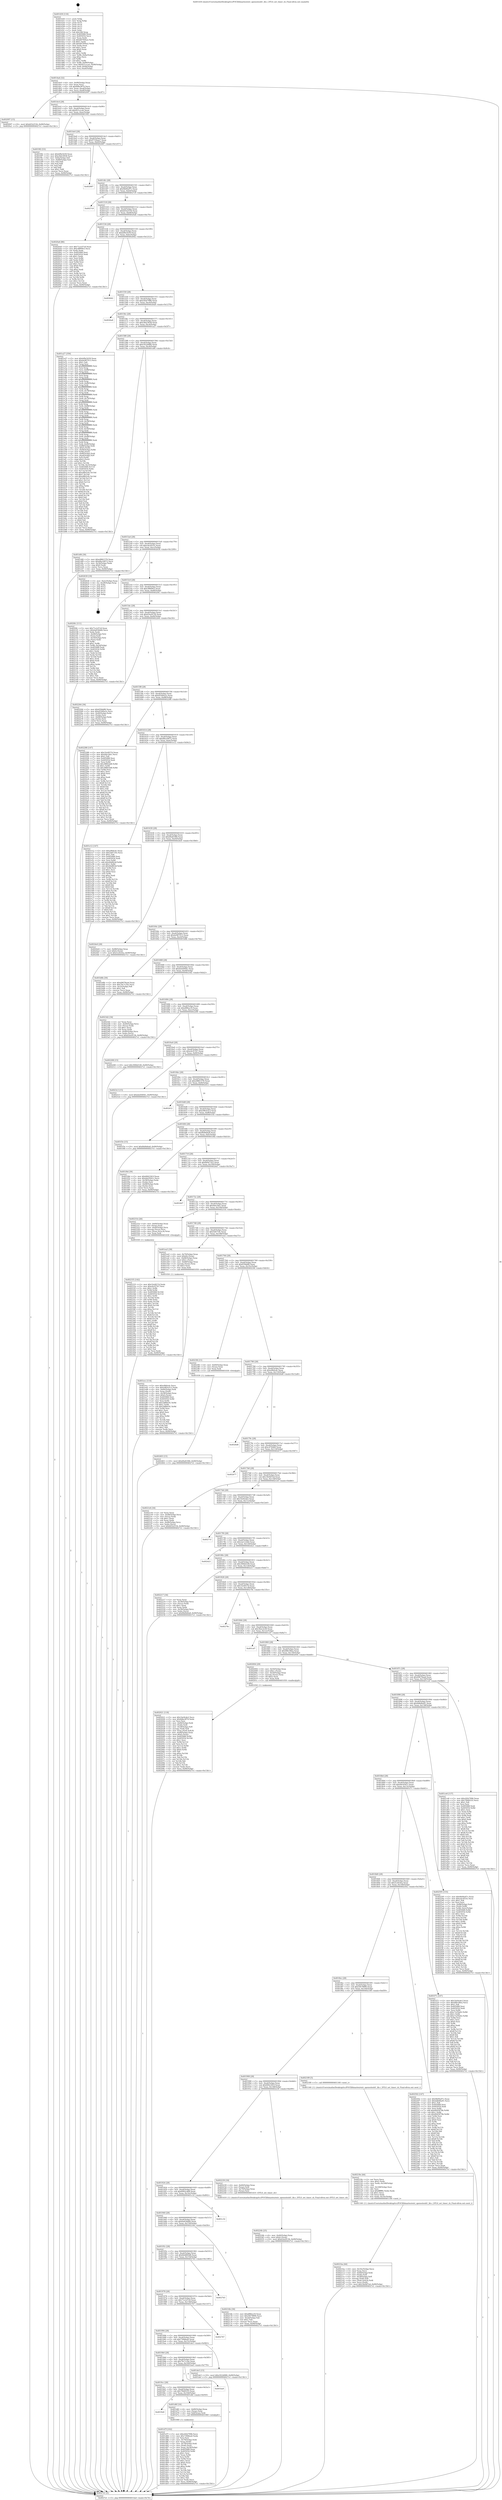 digraph "0x401430" {
  label = "0x401430 (/mnt/c/Users/mathe/Desktop/tcc/POCII/binaries/extr_opensslssld1_lib.c_DTLS_set_timer_cb_Final-ollvm.out::main(0))"
  labelloc = "t"
  node[shape=record]

  Entry [label="",width=0.3,height=0.3,shape=circle,fillcolor=black,style=filled]
  "0x4014a4" [label="{
     0x4014a4 [32]\l
     | [instrs]\l
     &nbsp;&nbsp;0x4014a4 \<+6\>: mov -0x90(%rbp),%eax\l
     &nbsp;&nbsp;0x4014aa \<+2\>: mov %eax,%ecx\l
     &nbsp;&nbsp;0x4014ac \<+6\>: sub $0x8dbc9f74,%ecx\l
     &nbsp;&nbsp;0x4014b2 \<+6\>: mov %eax,-0xa4(%rbp)\l
     &nbsp;&nbsp;0x4014b8 \<+6\>: mov %ecx,-0xa8(%rbp)\l
     &nbsp;&nbsp;0x4014be \<+6\>: je 0000000000402097 \<main+0xc67\>\l
  }"]
  "0x402097" [label="{
     0x402097 [15]\l
     | [instrs]\l
     &nbsp;&nbsp;0x402097 \<+10\>: movl $0xbf1b2534,-0x90(%rbp)\l
     &nbsp;&nbsp;0x4020a1 \<+5\>: jmp 00000000004027e1 \<main+0x13b1\>\l
  }"]
  "0x4014c4" [label="{
     0x4014c4 [28]\l
     | [instrs]\l
     &nbsp;&nbsp;0x4014c4 \<+5\>: jmp 00000000004014c9 \<main+0x99\>\l
     &nbsp;&nbsp;0x4014c9 \<+6\>: mov -0xa4(%rbp),%eax\l
     &nbsp;&nbsp;0x4014cf \<+5\>: sub $0x921cccae,%eax\l
     &nbsp;&nbsp;0x4014d4 \<+6\>: mov %eax,-0xac(%rbp)\l
     &nbsp;&nbsp;0x4014da \<+6\>: je 00000000004019f2 \<main+0x5c2\>\l
  }"]
  Exit [label="",width=0.3,height=0.3,shape=circle,fillcolor=black,style=filled,peripheries=2]
  "0x4019f2" [label="{
     0x4019f2 [53]\l
     | [instrs]\l
     &nbsp;&nbsp;0x4019f2 \<+5\>: mov $0xbf9e5439,%eax\l
     &nbsp;&nbsp;0x4019f7 \<+5\>: mov $0xc8d23838,%ecx\l
     &nbsp;&nbsp;0x4019fc \<+6\>: mov -0x8a(%rbp),%dl\l
     &nbsp;&nbsp;0x401a02 \<+7\>: mov -0x89(%rbp),%sil\l
     &nbsp;&nbsp;0x401a09 \<+3\>: mov %dl,%dil\l
     &nbsp;&nbsp;0x401a0c \<+3\>: and %sil,%dil\l
     &nbsp;&nbsp;0x401a0f \<+3\>: xor %sil,%dl\l
     &nbsp;&nbsp;0x401a12 \<+3\>: or %dl,%dil\l
     &nbsp;&nbsp;0x401a15 \<+4\>: test $0x1,%dil\l
     &nbsp;&nbsp;0x401a19 \<+3\>: cmovne %ecx,%eax\l
     &nbsp;&nbsp;0x401a1c \<+6\>: mov %eax,-0x90(%rbp)\l
     &nbsp;&nbsp;0x401a22 \<+5\>: jmp 00000000004027e1 \<main+0x13b1\>\l
  }"]
  "0x4014e0" [label="{
     0x4014e0 [28]\l
     | [instrs]\l
     &nbsp;&nbsp;0x4014e0 \<+5\>: jmp 00000000004014e5 \<main+0xb5\>\l
     &nbsp;&nbsp;0x4014e5 \<+6\>: mov -0xa4(%rbp),%eax\l
     &nbsp;&nbsp;0x4014eb \<+5\>: sub $0x9735baa7,%eax\l
     &nbsp;&nbsp;0x4014f0 \<+6\>: mov %eax,-0xb0(%rbp)\l
     &nbsp;&nbsp;0x4014f6 \<+6\>: je 0000000000402687 \<main+0x1257\>\l
  }"]
  "0x4027e1" [label="{
     0x4027e1 [5]\l
     | [instrs]\l
     &nbsp;&nbsp;0x4027e1 \<+5\>: jmp 00000000004014a4 \<main+0x74\>\l
  }"]
  "0x401430" [label="{
     0x401430 [116]\l
     | [instrs]\l
     &nbsp;&nbsp;0x401430 \<+1\>: push %rbp\l
     &nbsp;&nbsp;0x401431 \<+3\>: mov %rsp,%rbp\l
     &nbsp;&nbsp;0x401434 \<+2\>: push %r15\l
     &nbsp;&nbsp;0x401436 \<+2\>: push %r14\l
     &nbsp;&nbsp;0x401438 \<+2\>: push %r13\l
     &nbsp;&nbsp;0x40143a \<+2\>: push %r12\l
     &nbsp;&nbsp;0x40143c \<+1\>: push %rbx\l
     &nbsp;&nbsp;0x40143d \<+7\>: sub $0x168,%rsp\l
     &nbsp;&nbsp;0x401444 \<+7\>: mov 0x405068,%eax\l
     &nbsp;&nbsp;0x40144b \<+7\>: mov 0x405054,%ecx\l
     &nbsp;&nbsp;0x401452 \<+2\>: mov %eax,%edx\l
     &nbsp;&nbsp;0x401454 \<+6\>: sub $0xb87004a2,%edx\l
     &nbsp;&nbsp;0x40145a \<+3\>: sub $0x1,%edx\l
     &nbsp;&nbsp;0x40145d \<+6\>: add $0xb87004a2,%edx\l
     &nbsp;&nbsp;0x401463 \<+3\>: imul %edx,%eax\l
     &nbsp;&nbsp;0x401466 \<+3\>: and $0x1,%eax\l
     &nbsp;&nbsp;0x401469 \<+3\>: cmp $0x0,%eax\l
     &nbsp;&nbsp;0x40146c \<+4\>: sete %r8b\l
     &nbsp;&nbsp;0x401470 \<+4\>: and $0x1,%r8b\l
     &nbsp;&nbsp;0x401474 \<+7\>: mov %r8b,-0x8a(%rbp)\l
     &nbsp;&nbsp;0x40147b \<+3\>: cmp $0xa,%ecx\l
     &nbsp;&nbsp;0x40147e \<+4\>: setl %r8b\l
     &nbsp;&nbsp;0x401482 \<+4\>: and $0x1,%r8b\l
     &nbsp;&nbsp;0x401486 \<+7\>: mov %r8b,-0x89(%rbp)\l
     &nbsp;&nbsp;0x40148d \<+10\>: movl $0x921cccae,-0x90(%rbp)\l
     &nbsp;&nbsp;0x401497 \<+6\>: mov %edi,-0x94(%rbp)\l
     &nbsp;&nbsp;0x40149d \<+7\>: mov %rsi,-0xa0(%rbp)\l
  }"]
  "0x402403" [label="{
     0x402403 [15]\l
     | [instrs]\l
     &nbsp;&nbsp;0x402403 \<+10\>: movl $0xd9a81f68,-0x90(%rbp)\l
     &nbsp;&nbsp;0x40240d \<+5\>: jmp 00000000004027e1 \<main+0x13b1\>\l
  }"]
  "0x402687" [label="{
     0x402687\l
  }", style=dashed]
  "0x4014fc" [label="{
     0x4014fc [28]\l
     | [instrs]\l
     &nbsp;&nbsp;0x4014fc \<+5\>: jmp 0000000000401501 \<main+0xd1\>\l
     &nbsp;&nbsp;0x401501 \<+6\>: mov -0xa4(%rbp),%eax\l
     &nbsp;&nbsp;0x401507 \<+5\>: sub $0x9b09a97c,%eax\l
     &nbsp;&nbsp;0x40150c \<+6\>: mov %eax,-0xb4(%rbp)\l
     &nbsp;&nbsp;0x401512 \<+6\>: je 00000000004027c9 \<main+0x1399\>\l
  }"]
  "0x402335" [label="{
     0x402335 [142]\l
     | [instrs]\l
     &nbsp;&nbsp;0x402335 \<+5\>: mov $0x32ef457d,%edx\l
     &nbsp;&nbsp;0x40233a \<+5\>: mov $0xe4cf57b7,%esi\l
     &nbsp;&nbsp;0x40233f \<+3\>: mov $0x1,%r8b\l
     &nbsp;&nbsp;0x402342 \<+3\>: xor %r9d,%r9d\l
     &nbsp;&nbsp;0x402345 \<+8\>: mov 0x405068,%r10d\l
     &nbsp;&nbsp;0x40234d \<+8\>: mov 0x405054,%r11d\l
     &nbsp;&nbsp;0x402355 \<+4\>: sub $0x1,%r9d\l
     &nbsp;&nbsp;0x402359 \<+3\>: mov %r10d,%ebx\l
     &nbsp;&nbsp;0x40235c \<+3\>: add %r9d,%ebx\l
     &nbsp;&nbsp;0x40235f \<+4\>: imul %ebx,%r10d\l
     &nbsp;&nbsp;0x402363 \<+4\>: and $0x1,%r10d\l
     &nbsp;&nbsp;0x402367 \<+4\>: cmp $0x0,%r10d\l
     &nbsp;&nbsp;0x40236b \<+4\>: sete %r14b\l
     &nbsp;&nbsp;0x40236f \<+4\>: cmp $0xa,%r11d\l
     &nbsp;&nbsp;0x402373 \<+4\>: setl %r15b\l
     &nbsp;&nbsp;0x402377 \<+3\>: mov %r14b,%r12b\l
     &nbsp;&nbsp;0x40237a \<+4\>: xor $0xff,%r12b\l
     &nbsp;&nbsp;0x40237e \<+3\>: mov %r15b,%r13b\l
     &nbsp;&nbsp;0x402381 \<+4\>: xor $0xff,%r13b\l
     &nbsp;&nbsp;0x402385 \<+4\>: xor $0x1,%r8b\l
     &nbsp;&nbsp;0x402389 \<+3\>: mov %r12b,%al\l
     &nbsp;&nbsp;0x40238c \<+2\>: and $0xff,%al\l
     &nbsp;&nbsp;0x40238e \<+3\>: and %r8b,%r14b\l
     &nbsp;&nbsp;0x402391 \<+3\>: mov %r13b,%cl\l
     &nbsp;&nbsp;0x402394 \<+3\>: and $0xff,%cl\l
     &nbsp;&nbsp;0x402397 \<+3\>: and %r8b,%r15b\l
     &nbsp;&nbsp;0x40239a \<+3\>: or %r14b,%al\l
     &nbsp;&nbsp;0x40239d \<+3\>: or %r15b,%cl\l
     &nbsp;&nbsp;0x4023a0 \<+2\>: xor %cl,%al\l
     &nbsp;&nbsp;0x4023a2 \<+3\>: or %r13b,%r12b\l
     &nbsp;&nbsp;0x4023a5 \<+4\>: xor $0xff,%r12b\l
     &nbsp;&nbsp;0x4023a9 \<+4\>: or $0x1,%r8b\l
     &nbsp;&nbsp;0x4023ad \<+3\>: and %r8b,%r12b\l
     &nbsp;&nbsp;0x4023b0 \<+3\>: or %r12b,%al\l
     &nbsp;&nbsp;0x4023b3 \<+2\>: test $0x1,%al\l
     &nbsp;&nbsp;0x4023b5 \<+3\>: cmovne %esi,%edx\l
     &nbsp;&nbsp;0x4023b8 \<+6\>: mov %edx,-0x90(%rbp)\l
     &nbsp;&nbsp;0x4023be \<+5\>: jmp 00000000004027e1 \<main+0x13b1\>\l
  }"]
  "0x4027c9" [label="{
     0x4027c9\l
  }", style=dashed]
  "0x401518" [label="{
     0x401518 [28]\l
     | [instrs]\l
     &nbsp;&nbsp;0x401518 \<+5\>: jmp 000000000040151d \<main+0xed\>\l
     &nbsp;&nbsp;0x40151d \<+6\>: mov -0xa4(%rbp),%eax\l
     &nbsp;&nbsp;0x401523 \<+5\>: sub $0xbf1b2534,%eax\l
     &nbsp;&nbsp;0x401528 \<+6\>: mov %eax,-0xb8(%rbp)\l
     &nbsp;&nbsp;0x40152e \<+6\>: je 00000000004020a6 \<main+0xc76\>\l
  }"]
  "0x40224b" [label="{
     0x40224b [25]\l
     | [instrs]\l
     &nbsp;&nbsp;0x40224b \<+4\>: mov -0x40(%rbp),%rax\l
     &nbsp;&nbsp;0x40224f \<+6\>: movl $0x0,(%rax)\l
     &nbsp;&nbsp;0x402255 \<+10\>: movl $0xd3ee9136,-0x90(%rbp)\l
     &nbsp;&nbsp;0x40225f \<+5\>: jmp 00000000004027e1 \<main+0x13b1\>\l
  }"]
  "0x4020a6" [label="{
     0x4020a6 [86]\l
     | [instrs]\l
     &nbsp;&nbsp;0x4020a6 \<+5\>: mov $0x71a1d7c8,%eax\l
     &nbsp;&nbsp;0x4020ab \<+5\>: mov $0xcf8f09e5,%ecx\l
     &nbsp;&nbsp;0x4020b0 \<+2\>: xor %edx,%edx\l
     &nbsp;&nbsp;0x4020b2 \<+7\>: mov 0x405068,%esi\l
     &nbsp;&nbsp;0x4020b9 \<+7\>: mov 0x405054,%edi\l
     &nbsp;&nbsp;0x4020c0 \<+3\>: sub $0x1,%edx\l
     &nbsp;&nbsp;0x4020c3 \<+3\>: mov %esi,%r8d\l
     &nbsp;&nbsp;0x4020c6 \<+3\>: add %edx,%r8d\l
     &nbsp;&nbsp;0x4020c9 \<+4\>: imul %r8d,%esi\l
     &nbsp;&nbsp;0x4020cd \<+3\>: and $0x1,%esi\l
     &nbsp;&nbsp;0x4020d0 \<+3\>: cmp $0x0,%esi\l
     &nbsp;&nbsp;0x4020d3 \<+4\>: sete %r9b\l
     &nbsp;&nbsp;0x4020d7 \<+3\>: cmp $0xa,%edi\l
     &nbsp;&nbsp;0x4020da \<+4\>: setl %r10b\l
     &nbsp;&nbsp;0x4020de \<+3\>: mov %r9b,%r11b\l
     &nbsp;&nbsp;0x4020e1 \<+3\>: and %r10b,%r11b\l
     &nbsp;&nbsp;0x4020e4 \<+3\>: xor %r10b,%r9b\l
     &nbsp;&nbsp;0x4020e7 \<+3\>: or %r9b,%r11b\l
     &nbsp;&nbsp;0x4020ea \<+4\>: test $0x1,%r11b\l
     &nbsp;&nbsp;0x4020ee \<+3\>: cmovne %ecx,%eax\l
     &nbsp;&nbsp;0x4020f1 \<+6\>: mov %eax,-0x90(%rbp)\l
     &nbsp;&nbsp;0x4020f7 \<+5\>: jmp 00000000004027e1 \<main+0x13b1\>\l
  }"]
  "0x401534" [label="{
     0x401534 [28]\l
     | [instrs]\l
     &nbsp;&nbsp;0x401534 \<+5\>: jmp 0000000000401539 \<main+0x109\>\l
     &nbsp;&nbsp;0x401539 \<+6\>: mov -0xa4(%rbp),%eax\l
     &nbsp;&nbsp;0x40153f \<+5\>: sub $0xbf9e5439,%eax\l
     &nbsp;&nbsp;0x401544 \<+6\>: mov %eax,-0xbc(%rbp)\l
     &nbsp;&nbsp;0x40154a \<+6\>: je 0000000000402642 \<main+0x1212\>\l
  }"]
  "0x4021ba" [label="{
     0x4021ba [44]\l
     | [instrs]\l
     &nbsp;&nbsp;0x4021ba \<+6\>: mov -0x16c(%rbp),%ecx\l
     &nbsp;&nbsp;0x4021c0 \<+3\>: imul %eax,%ecx\l
     &nbsp;&nbsp;0x4021c3 \<+4\>: mov -0x60(%rbp),%rdi\l
     &nbsp;&nbsp;0x4021c7 \<+3\>: mov (%rdi),%rdi\l
     &nbsp;&nbsp;0x4021ca \<+4\>: mov -0x58(%rbp),%r8\l
     &nbsp;&nbsp;0x4021ce \<+3\>: movslq (%r8),%r8\l
     &nbsp;&nbsp;0x4021d1 \<+4\>: mov (%rdi,%r8,8),%rdi\l
     &nbsp;&nbsp;0x4021d5 \<+2\>: mov %ecx,(%rdi)\l
     &nbsp;&nbsp;0x4021d7 \<+10\>: movl $0x18e9d7ed,-0x90(%rbp)\l
     &nbsp;&nbsp;0x4021e1 \<+5\>: jmp 00000000004027e1 \<main+0x13b1\>\l
  }"]
  "0x402642" [label="{
     0x402642\l
  }", style=dashed]
  "0x401550" [label="{
     0x401550 [28]\l
     | [instrs]\l
     &nbsp;&nbsp;0x401550 \<+5\>: jmp 0000000000401555 \<main+0x125\>\l
     &nbsp;&nbsp;0x401555 \<+6\>: mov -0xa4(%rbp),%eax\l
     &nbsp;&nbsp;0x40155b \<+5\>: sub $0xc82b7996,%eax\l
     &nbsp;&nbsp;0x401560 \<+6\>: mov %eax,-0xc0(%rbp)\l
     &nbsp;&nbsp;0x401566 \<+6\>: je 00000000004026a8 \<main+0x1278\>\l
  }"]
  "0x40218e" [label="{
     0x40218e [44]\l
     | [instrs]\l
     &nbsp;&nbsp;0x40218e \<+2\>: xor %ecx,%ecx\l
     &nbsp;&nbsp;0x402190 \<+5\>: mov $0x2,%edx\l
     &nbsp;&nbsp;0x402195 \<+6\>: mov %edx,-0x168(%rbp)\l
     &nbsp;&nbsp;0x40219b \<+1\>: cltd\l
     &nbsp;&nbsp;0x40219c \<+6\>: mov -0x168(%rbp),%esi\l
     &nbsp;&nbsp;0x4021a2 \<+2\>: idiv %esi\l
     &nbsp;&nbsp;0x4021a4 \<+6\>: imul $0xfffffffe,%edx,%edx\l
     &nbsp;&nbsp;0x4021aa \<+3\>: sub $0x1,%ecx\l
     &nbsp;&nbsp;0x4021ad \<+2\>: sub %ecx,%edx\l
     &nbsp;&nbsp;0x4021af \<+6\>: mov %edx,-0x16c(%rbp)\l
     &nbsp;&nbsp;0x4021b5 \<+5\>: call 0000000000401160 \<next_i\>\l
     | [calls]\l
     &nbsp;&nbsp;0x401160 \{1\} (/mnt/c/Users/mathe/Desktop/tcc/POCII/binaries/extr_opensslssld1_lib.c_DTLS_set_timer_cb_Final-ollvm.out::next_i)\l
  }"]
  "0x4026a8" [label="{
     0x4026a8\l
  }", style=dashed]
  "0x40156c" [label="{
     0x40156c [28]\l
     | [instrs]\l
     &nbsp;&nbsp;0x40156c \<+5\>: jmp 0000000000401571 \<main+0x141\>\l
     &nbsp;&nbsp;0x401571 \<+6\>: mov -0xa4(%rbp),%eax\l
     &nbsp;&nbsp;0x401577 \<+5\>: sub $0xc8d23838,%eax\l
     &nbsp;&nbsp;0x40157c \<+6\>: mov %eax,-0xc4(%rbp)\l
     &nbsp;&nbsp;0x401582 \<+6\>: je 0000000000401a27 \<main+0x5f7\>\l
  }"]
  "0x402021" [label="{
     0x402021 [118]\l
     | [instrs]\l
     &nbsp;&nbsp;0x402021 \<+5\>: mov $0x1be9cde2,%ecx\l
     &nbsp;&nbsp;0x402026 \<+5\>: mov $0x8dbc9f74,%edx\l
     &nbsp;&nbsp;0x40202b \<+2\>: xor %esi,%esi\l
     &nbsp;&nbsp;0x40202d \<+4\>: mov -0x60(%rbp),%rdi\l
     &nbsp;&nbsp;0x402031 \<+3\>: mov (%rdi),%rdi\l
     &nbsp;&nbsp;0x402034 \<+4\>: mov -0x58(%rbp),%r8\l
     &nbsp;&nbsp;0x402038 \<+3\>: movslq (%r8),%r8\l
     &nbsp;&nbsp;0x40203b \<+4\>: mov %rax,(%rdi,%r8,8)\l
     &nbsp;&nbsp;0x40203f \<+4\>: mov -0x48(%rbp),%rax\l
     &nbsp;&nbsp;0x402043 \<+6\>: movl $0x0,(%rax)\l
     &nbsp;&nbsp;0x402049 \<+8\>: mov 0x405068,%r9d\l
     &nbsp;&nbsp;0x402051 \<+8\>: mov 0x405054,%r10d\l
     &nbsp;&nbsp;0x402059 \<+3\>: sub $0x1,%esi\l
     &nbsp;&nbsp;0x40205c \<+3\>: mov %r9d,%r11d\l
     &nbsp;&nbsp;0x40205f \<+3\>: add %esi,%r11d\l
     &nbsp;&nbsp;0x402062 \<+4\>: imul %r11d,%r9d\l
     &nbsp;&nbsp;0x402066 \<+4\>: and $0x1,%r9d\l
     &nbsp;&nbsp;0x40206a \<+4\>: cmp $0x0,%r9d\l
     &nbsp;&nbsp;0x40206e \<+3\>: sete %bl\l
     &nbsp;&nbsp;0x402071 \<+4\>: cmp $0xa,%r10d\l
     &nbsp;&nbsp;0x402075 \<+4\>: setl %r14b\l
     &nbsp;&nbsp;0x402079 \<+3\>: mov %bl,%r15b\l
     &nbsp;&nbsp;0x40207c \<+3\>: and %r14b,%r15b\l
     &nbsp;&nbsp;0x40207f \<+3\>: xor %r14b,%bl\l
     &nbsp;&nbsp;0x402082 \<+3\>: or %bl,%r15b\l
     &nbsp;&nbsp;0x402085 \<+4\>: test $0x1,%r15b\l
     &nbsp;&nbsp;0x402089 \<+3\>: cmovne %edx,%ecx\l
     &nbsp;&nbsp;0x40208c \<+6\>: mov %ecx,-0x90(%rbp)\l
     &nbsp;&nbsp;0x402092 \<+5\>: jmp 00000000004027e1 \<main+0x13b1\>\l
  }"]
  "0x401a27" [label="{
     0x401a27 [356]\l
     | [instrs]\l
     &nbsp;&nbsp;0x401a27 \<+5\>: mov $0xbf9e5439,%eax\l
     &nbsp;&nbsp;0x401a2c \<+5\>: mov $0xde987013,%ecx\l
     &nbsp;&nbsp;0x401a31 \<+2\>: mov $0x1,%dl\l
     &nbsp;&nbsp;0x401a33 \<+3\>: mov %rsp,%rsi\l
     &nbsp;&nbsp;0x401a36 \<+4\>: add $0xfffffffffffffff0,%rsi\l
     &nbsp;&nbsp;0x401a3a \<+3\>: mov %rsi,%rsp\l
     &nbsp;&nbsp;0x401a3d \<+7\>: mov %rsi,-0x88(%rbp)\l
     &nbsp;&nbsp;0x401a44 \<+3\>: mov %rsp,%rsi\l
     &nbsp;&nbsp;0x401a47 \<+4\>: add $0xfffffffffffffff0,%rsi\l
     &nbsp;&nbsp;0x401a4b \<+3\>: mov %rsi,%rsp\l
     &nbsp;&nbsp;0x401a4e \<+3\>: mov %rsp,%rdi\l
     &nbsp;&nbsp;0x401a51 \<+4\>: add $0xfffffffffffffff0,%rdi\l
     &nbsp;&nbsp;0x401a55 \<+3\>: mov %rdi,%rsp\l
     &nbsp;&nbsp;0x401a58 \<+4\>: mov %rdi,-0x80(%rbp)\l
     &nbsp;&nbsp;0x401a5c \<+3\>: mov %rsp,%rdi\l
     &nbsp;&nbsp;0x401a5f \<+4\>: add $0xfffffffffffffff0,%rdi\l
     &nbsp;&nbsp;0x401a63 \<+3\>: mov %rdi,%rsp\l
     &nbsp;&nbsp;0x401a66 \<+4\>: mov %rdi,-0x78(%rbp)\l
     &nbsp;&nbsp;0x401a6a \<+3\>: mov %rsp,%rdi\l
     &nbsp;&nbsp;0x401a6d \<+4\>: add $0xfffffffffffffff0,%rdi\l
     &nbsp;&nbsp;0x401a71 \<+3\>: mov %rdi,%rsp\l
     &nbsp;&nbsp;0x401a74 \<+4\>: mov %rdi,-0x70(%rbp)\l
     &nbsp;&nbsp;0x401a78 \<+3\>: mov %rsp,%rdi\l
     &nbsp;&nbsp;0x401a7b \<+4\>: add $0xfffffffffffffff0,%rdi\l
     &nbsp;&nbsp;0x401a7f \<+3\>: mov %rdi,%rsp\l
     &nbsp;&nbsp;0x401a82 \<+4\>: mov %rdi,-0x68(%rbp)\l
     &nbsp;&nbsp;0x401a86 \<+3\>: mov %rsp,%rdi\l
     &nbsp;&nbsp;0x401a89 \<+4\>: add $0xfffffffffffffff0,%rdi\l
     &nbsp;&nbsp;0x401a8d \<+3\>: mov %rdi,%rsp\l
     &nbsp;&nbsp;0x401a90 \<+4\>: mov %rdi,-0x60(%rbp)\l
     &nbsp;&nbsp;0x401a94 \<+3\>: mov %rsp,%rdi\l
     &nbsp;&nbsp;0x401a97 \<+4\>: add $0xfffffffffffffff0,%rdi\l
     &nbsp;&nbsp;0x401a9b \<+3\>: mov %rdi,%rsp\l
     &nbsp;&nbsp;0x401a9e \<+4\>: mov %rdi,-0x58(%rbp)\l
     &nbsp;&nbsp;0x401aa2 \<+3\>: mov %rsp,%rdi\l
     &nbsp;&nbsp;0x401aa5 \<+4\>: add $0xfffffffffffffff0,%rdi\l
     &nbsp;&nbsp;0x401aa9 \<+3\>: mov %rdi,%rsp\l
     &nbsp;&nbsp;0x401aac \<+4\>: mov %rdi,-0x50(%rbp)\l
     &nbsp;&nbsp;0x401ab0 \<+3\>: mov %rsp,%rdi\l
     &nbsp;&nbsp;0x401ab3 \<+4\>: add $0xfffffffffffffff0,%rdi\l
     &nbsp;&nbsp;0x401ab7 \<+3\>: mov %rdi,%rsp\l
     &nbsp;&nbsp;0x401aba \<+4\>: mov %rdi,-0x48(%rbp)\l
     &nbsp;&nbsp;0x401abe \<+3\>: mov %rsp,%rdi\l
     &nbsp;&nbsp;0x401ac1 \<+4\>: add $0xfffffffffffffff0,%rdi\l
     &nbsp;&nbsp;0x401ac5 \<+3\>: mov %rdi,%rsp\l
     &nbsp;&nbsp;0x401ac8 \<+4\>: mov %rdi,-0x40(%rbp)\l
     &nbsp;&nbsp;0x401acc \<+7\>: mov -0x88(%rbp),%rdi\l
     &nbsp;&nbsp;0x401ad3 \<+6\>: movl $0x0,(%rdi)\l
     &nbsp;&nbsp;0x401ad9 \<+7\>: mov -0x94(%rbp),%r8d\l
     &nbsp;&nbsp;0x401ae0 \<+3\>: mov %r8d,(%rsi)\l
     &nbsp;&nbsp;0x401ae3 \<+4\>: mov -0x80(%rbp),%rdi\l
     &nbsp;&nbsp;0x401ae7 \<+7\>: mov -0xa0(%rbp),%r9\l
     &nbsp;&nbsp;0x401aee \<+3\>: mov %r9,(%rdi)\l
     &nbsp;&nbsp;0x401af1 \<+3\>: cmpl $0x2,(%rsi)\l
     &nbsp;&nbsp;0x401af4 \<+4\>: setne %r10b\l
     &nbsp;&nbsp;0x401af8 \<+4\>: and $0x1,%r10b\l
     &nbsp;&nbsp;0x401afc \<+4\>: mov %r10b,-0x35(%rbp)\l
     &nbsp;&nbsp;0x401b00 \<+8\>: mov 0x405068,%r11d\l
     &nbsp;&nbsp;0x401b08 \<+7\>: mov 0x405054,%ebx\l
     &nbsp;&nbsp;0x401b0f \<+3\>: mov %r11d,%r14d\l
     &nbsp;&nbsp;0x401b12 \<+7\>: add $0xa8fb3cfe,%r14d\l
     &nbsp;&nbsp;0x401b19 \<+4\>: sub $0x1,%r14d\l
     &nbsp;&nbsp;0x401b1d \<+7\>: sub $0xa8fb3cfe,%r14d\l
     &nbsp;&nbsp;0x401b24 \<+4\>: imul %r14d,%r11d\l
     &nbsp;&nbsp;0x401b28 \<+4\>: and $0x1,%r11d\l
     &nbsp;&nbsp;0x401b2c \<+4\>: cmp $0x0,%r11d\l
     &nbsp;&nbsp;0x401b30 \<+4\>: sete %r10b\l
     &nbsp;&nbsp;0x401b34 \<+3\>: cmp $0xa,%ebx\l
     &nbsp;&nbsp;0x401b37 \<+4\>: setl %r15b\l
     &nbsp;&nbsp;0x401b3b \<+3\>: mov %r10b,%r12b\l
     &nbsp;&nbsp;0x401b3e \<+4\>: xor $0xff,%r12b\l
     &nbsp;&nbsp;0x401b42 \<+3\>: mov %r15b,%r13b\l
     &nbsp;&nbsp;0x401b45 \<+4\>: xor $0xff,%r13b\l
     &nbsp;&nbsp;0x401b49 \<+3\>: xor $0x0,%dl\l
     &nbsp;&nbsp;0x401b4c \<+3\>: mov %r12b,%sil\l
     &nbsp;&nbsp;0x401b4f \<+4\>: and $0x0,%sil\l
     &nbsp;&nbsp;0x401b53 \<+3\>: and %dl,%r10b\l
     &nbsp;&nbsp;0x401b56 \<+3\>: mov %r13b,%dil\l
     &nbsp;&nbsp;0x401b59 \<+4\>: and $0x0,%dil\l
     &nbsp;&nbsp;0x401b5d \<+3\>: and %dl,%r15b\l
     &nbsp;&nbsp;0x401b60 \<+3\>: or %r10b,%sil\l
     &nbsp;&nbsp;0x401b63 \<+3\>: or %r15b,%dil\l
     &nbsp;&nbsp;0x401b66 \<+3\>: xor %dil,%sil\l
     &nbsp;&nbsp;0x401b69 \<+3\>: or %r13b,%r12b\l
     &nbsp;&nbsp;0x401b6c \<+4\>: xor $0xff,%r12b\l
     &nbsp;&nbsp;0x401b70 \<+3\>: or $0x0,%dl\l
     &nbsp;&nbsp;0x401b73 \<+3\>: and %dl,%r12b\l
     &nbsp;&nbsp;0x401b76 \<+3\>: or %r12b,%sil\l
     &nbsp;&nbsp;0x401b79 \<+4\>: test $0x1,%sil\l
     &nbsp;&nbsp;0x401b7d \<+3\>: cmovne %ecx,%eax\l
     &nbsp;&nbsp;0x401b80 \<+6\>: mov %eax,-0x90(%rbp)\l
     &nbsp;&nbsp;0x401b86 \<+5\>: jmp 00000000004027e1 \<main+0x13b1\>\l
  }"]
  "0x401588" [label="{
     0x401588 [28]\l
     | [instrs]\l
     &nbsp;&nbsp;0x401588 \<+5\>: jmp 000000000040158d \<main+0x15d\>\l
     &nbsp;&nbsp;0x40158d \<+6\>: mov -0xa4(%rbp),%eax\l
     &nbsp;&nbsp;0x401593 \<+5\>: sub $0xc922d080,%eax\l
     &nbsp;&nbsp;0x401598 \<+6\>: mov %eax,-0xc8(%rbp)\l
     &nbsp;&nbsp;0x40159e \<+6\>: je 0000000000401df4 \<main+0x9c4\>\l
  }"]
  "0x401ecc" [label="{
     0x401ecc [114]\l
     | [instrs]\l
     &nbsp;&nbsp;0x401ecc \<+5\>: mov $0xa9b0cdc,%ecx\l
     &nbsp;&nbsp;0x401ed1 \<+5\>: mov $0xe983e5c3,%edx\l
     &nbsp;&nbsp;0x401ed6 \<+4\>: mov -0x60(%rbp),%rdi\l
     &nbsp;&nbsp;0x401eda \<+3\>: mov %rax,(%rdi)\l
     &nbsp;&nbsp;0x401edd \<+4\>: mov -0x58(%rbp),%rax\l
     &nbsp;&nbsp;0x401ee1 \<+6\>: movl $0x0,(%rax)\l
     &nbsp;&nbsp;0x401ee7 \<+7\>: mov 0x405068,%esi\l
     &nbsp;&nbsp;0x401eee \<+8\>: mov 0x405054,%r8d\l
     &nbsp;&nbsp;0x401ef6 \<+3\>: mov %esi,%r9d\l
     &nbsp;&nbsp;0x401ef9 \<+7\>: add $0x5d86fc91,%r9d\l
     &nbsp;&nbsp;0x401f00 \<+4\>: sub $0x1,%r9d\l
     &nbsp;&nbsp;0x401f04 \<+7\>: sub $0x5d86fc91,%r9d\l
     &nbsp;&nbsp;0x401f0b \<+4\>: imul %r9d,%esi\l
     &nbsp;&nbsp;0x401f0f \<+3\>: and $0x1,%esi\l
     &nbsp;&nbsp;0x401f12 \<+3\>: cmp $0x0,%esi\l
     &nbsp;&nbsp;0x401f15 \<+4\>: sete %r10b\l
     &nbsp;&nbsp;0x401f19 \<+4\>: cmp $0xa,%r8d\l
     &nbsp;&nbsp;0x401f1d \<+4\>: setl %r11b\l
     &nbsp;&nbsp;0x401f21 \<+3\>: mov %r10b,%bl\l
     &nbsp;&nbsp;0x401f24 \<+3\>: and %r11b,%bl\l
     &nbsp;&nbsp;0x401f27 \<+3\>: xor %r11b,%r10b\l
     &nbsp;&nbsp;0x401f2a \<+3\>: or %r10b,%bl\l
     &nbsp;&nbsp;0x401f2d \<+3\>: test $0x1,%bl\l
     &nbsp;&nbsp;0x401f30 \<+3\>: cmovne %edx,%ecx\l
     &nbsp;&nbsp;0x401f33 \<+6\>: mov %ecx,-0x90(%rbp)\l
     &nbsp;&nbsp;0x401f39 \<+5\>: jmp 00000000004027e1 \<main+0x13b1\>\l
  }"]
  "0x401d7f" [label="{
     0x401d7f [102]\l
     | [instrs]\l
     &nbsp;&nbsp;0x401d7f \<+5\>: mov $0xc82b7996,%ecx\l
     &nbsp;&nbsp;0x401d84 \<+5\>: mov $0x73f48ea0,%edx\l
     &nbsp;&nbsp;0x401d89 \<+2\>: xor %esi,%esi\l
     &nbsp;&nbsp;0x401d8b \<+4\>: mov -0x78(%rbp),%rdi\l
     &nbsp;&nbsp;0x401d8f \<+2\>: mov %eax,(%rdi)\l
     &nbsp;&nbsp;0x401d91 \<+4\>: mov -0x78(%rbp),%rdi\l
     &nbsp;&nbsp;0x401d95 \<+2\>: mov (%rdi),%eax\l
     &nbsp;&nbsp;0x401d97 \<+3\>: mov %eax,-0x34(%rbp)\l
     &nbsp;&nbsp;0x401d9a \<+7\>: mov 0x405068,%eax\l
     &nbsp;&nbsp;0x401da1 \<+8\>: mov 0x405054,%r8d\l
     &nbsp;&nbsp;0x401da9 \<+3\>: sub $0x1,%esi\l
     &nbsp;&nbsp;0x401dac \<+3\>: mov %eax,%r9d\l
     &nbsp;&nbsp;0x401daf \<+3\>: add %esi,%r9d\l
     &nbsp;&nbsp;0x401db2 \<+4\>: imul %r9d,%eax\l
     &nbsp;&nbsp;0x401db6 \<+3\>: and $0x1,%eax\l
     &nbsp;&nbsp;0x401db9 \<+3\>: cmp $0x0,%eax\l
     &nbsp;&nbsp;0x401dbc \<+4\>: sete %r10b\l
     &nbsp;&nbsp;0x401dc0 \<+4\>: cmp $0xa,%r8d\l
     &nbsp;&nbsp;0x401dc4 \<+4\>: setl %r11b\l
     &nbsp;&nbsp;0x401dc8 \<+3\>: mov %r10b,%bl\l
     &nbsp;&nbsp;0x401dcb \<+3\>: and %r11b,%bl\l
     &nbsp;&nbsp;0x401dce \<+3\>: xor %r11b,%r10b\l
     &nbsp;&nbsp;0x401dd1 \<+3\>: or %r10b,%bl\l
     &nbsp;&nbsp;0x401dd4 \<+3\>: test $0x1,%bl\l
     &nbsp;&nbsp;0x401dd7 \<+3\>: cmovne %edx,%ecx\l
     &nbsp;&nbsp;0x401dda \<+6\>: mov %ecx,-0x90(%rbp)\l
     &nbsp;&nbsp;0x401de0 \<+5\>: jmp 00000000004027e1 \<main+0x13b1\>\l
  }"]
  "0x401df4" [label="{
     0x401df4 [30]\l
     | [instrs]\l
     &nbsp;&nbsp;0x401df4 \<+5\>: mov $0xe8861576,%eax\l
     &nbsp;&nbsp;0x401df9 \<+5\>: mov $0xd8a16872,%ecx\l
     &nbsp;&nbsp;0x401dfe \<+3\>: mov -0x34(%rbp),%edx\l
     &nbsp;&nbsp;0x401e01 \<+3\>: cmp $0x0,%edx\l
     &nbsp;&nbsp;0x401e04 \<+3\>: cmove %ecx,%eax\l
     &nbsp;&nbsp;0x401e07 \<+6\>: mov %eax,-0x90(%rbp)\l
     &nbsp;&nbsp;0x401e0d \<+5\>: jmp 00000000004027e1 \<main+0x13b1\>\l
  }"]
  "0x4015a4" [label="{
     0x4015a4 [28]\l
     | [instrs]\l
     &nbsp;&nbsp;0x4015a4 \<+5\>: jmp 00000000004015a9 \<main+0x179\>\l
     &nbsp;&nbsp;0x4015a9 \<+6\>: mov -0xa4(%rbp),%eax\l
     &nbsp;&nbsp;0x4015af \<+5\>: sub $0xcda3033c,%eax\l
     &nbsp;&nbsp;0x4015b4 \<+6\>: mov %eax,-0xcc(%rbp)\l
     &nbsp;&nbsp;0x4015ba \<+6\>: je 0000000000402630 \<main+0x1200\>\l
  }"]
  "0x4019e8" [label="{
     0x4019e8\l
  }", style=dashed]
  "0x402630" [label="{
     0x402630 [18]\l
     | [instrs]\l
     &nbsp;&nbsp;0x402630 \<+3\>: mov -0x2c(%rbp),%eax\l
     &nbsp;&nbsp;0x402633 \<+4\>: lea -0x28(%rbp),%rsp\l
     &nbsp;&nbsp;0x402637 \<+1\>: pop %rbx\l
     &nbsp;&nbsp;0x402638 \<+2\>: pop %r12\l
     &nbsp;&nbsp;0x40263a \<+2\>: pop %r13\l
     &nbsp;&nbsp;0x40263c \<+2\>: pop %r14\l
     &nbsp;&nbsp;0x40263e \<+2\>: pop %r15\l
     &nbsp;&nbsp;0x402640 \<+1\>: pop %rbp\l
     &nbsp;&nbsp;0x402641 \<+1\>: ret\l
  }"]
  "0x4015c0" [label="{
     0x4015c0 [28]\l
     | [instrs]\l
     &nbsp;&nbsp;0x4015c0 \<+5\>: jmp 00000000004015c5 \<main+0x195\>\l
     &nbsp;&nbsp;0x4015c5 \<+6\>: mov -0xa4(%rbp),%eax\l
     &nbsp;&nbsp;0x4015cb \<+5\>: sub $0xcf8f09e5,%eax\l
     &nbsp;&nbsp;0x4015d0 \<+6\>: mov %eax,-0xd0(%rbp)\l
     &nbsp;&nbsp;0x4015d6 \<+6\>: je 00000000004020fc \<main+0xccc\>\l
  }"]
  "0x401d6f" [label="{
     0x401d6f [16]\l
     | [instrs]\l
     &nbsp;&nbsp;0x401d6f \<+4\>: mov -0x80(%rbp),%rax\l
     &nbsp;&nbsp;0x401d73 \<+3\>: mov (%rax),%rax\l
     &nbsp;&nbsp;0x401d76 \<+4\>: mov 0x8(%rax),%rdi\l
     &nbsp;&nbsp;0x401d7a \<+5\>: call 0000000000401060 \<atoi@plt\>\l
     | [calls]\l
     &nbsp;&nbsp;0x401060 \{1\} (unknown)\l
  }"]
  "0x4020fc" [label="{
     0x4020fc [111]\l
     | [instrs]\l
     &nbsp;&nbsp;0x4020fc \<+5\>: mov $0x71a1d7c8,%eax\l
     &nbsp;&nbsp;0x402101 \<+5\>: mov $0x6a654b84,%ecx\l
     &nbsp;&nbsp;0x402106 \<+2\>: xor %edx,%edx\l
     &nbsp;&nbsp;0x402108 \<+4\>: mov -0x48(%rbp),%rsi\l
     &nbsp;&nbsp;0x40210c \<+2\>: mov (%rsi),%edi\l
     &nbsp;&nbsp;0x40210e \<+4\>: mov -0x50(%rbp),%rsi\l
     &nbsp;&nbsp;0x402112 \<+2\>: cmp (%rsi),%edi\l
     &nbsp;&nbsp;0x402114 \<+4\>: setl %r8b\l
     &nbsp;&nbsp;0x402118 \<+4\>: and $0x1,%r8b\l
     &nbsp;&nbsp;0x40211c \<+4\>: mov %r8b,-0x2d(%rbp)\l
     &nbsp;&nbsp;0x402120 \<+7\>: mov 0x405068,%edi\l
     &nbsp;&nbsp;0x402127 \<+8\>: mov 0x405054,%r9d\l
     &nbsp;&nbsp;0x40212f \<+3\>: sub $0x1,%edx\l
     &nbsp;&nbsp;0x402132 \<+3\>: mov %edi,%r10d\l
     &nbsp;&nbsp;0x402135 \<+3\>: add %edx,%r10d\l
     &nbsp;&nbsp;0x402138 \<+4\>: imul %r10d,%edi\l
     &nbsp;&nbsp;0x40213c \<+3\>: and $0x1,%edi\l
     &nbsp;&nbsp;0x40213f \<+3\>: cmp $0x0,%edi\l
     &nbsp;&nbsp;0x402142 \<+4\>: sete %r8b\l
     &nbsp;&nbsp;0x402146 \<+4\>: cmp $0xa,%r9d\l
     &nbsp;&nbsp;0x40214a \<+4\>: setl %r11b\l
     &nbsp;&nbsp;0x40214e \<+3\>: mov %r8b,%bl\l
     &nbsp;&nbsp;0x402151 \<+3\>: and %r11b,%bl\l
     &nbsp;&nbsp;0x402154 \<+3\>: xor %r11b,%r8b\l
     &nbsp;&nbsp;0x402157 \<+3\>: or %r8b,%bl\l
     &nbsp;&nbsp;0x40215a \<+3\>: test $0x1,%bl\l
     &nbsp;&nbsp;0x40215d \<+3\>: cmovne %ecx,%eax\l
     &nbsp;&nbsp;0x402160 \<+6\>: mov %eax,-0x90(%rbp)\l
     &nbsp;&nbsp;0x402166 \<+5\>: jmp 00000000004027e1 \<main+0x13b1\>\l
  }"]
  "0x4015dc" [label="{
     0x4015dc [28]\l
     | [instrs]\l
     &nbsp;&nbsp;0x4015dc \<+5\>: jmp 00000000004015e1 \<main+0x1b1\>\l
     &nbsp;&nbsp;0x4015e1 \<+6\>: mov -0xa4(%rbp),%eax\l
     &nbsp;&nbsp;0x4015e7 \<+5\>: sub $0xd3ee9136,%eax\l
     &nbsp;&nbsp;0x4015ec \<+6\>: mov %eax,-0xd4(%rbp)\l
     &nbsp;&nbsp;0x4015f2 \<+6\>: je 0000000000402264 \<main+0xe34\>\l
  }"]
  "0x4019cc" [label="{
     0x4019cc [28]\l
     | [instrs]\l
     &nbsp;&nbsp;0x4019cc \<+5\>: jmp 00000000004019d1 \<main+0x5a1\>\l
     &nbsp;&nbsp;0x4019d1 \<+6\>: mov -0xa4(%rbp),%eax\l
     &nbsp;&nbsp;0x4019d7 \<+5\>: sub $0x7f4d9335,%eax\l
     &nbsp;&nbsp;0x4019dc \<+6\>: mov %eax,-0x164(%rbp)\l
     &nbsp;&nbsp;0x4019e2 \<+6\>: je 0000000000401d6f \<main+0x93f\>\l
  }"]
  "0x402264" [label="{
     0x402264 [36]\l
     | [instrs]\l
     &nbsp;&nbsp;0x402264 \<+5\>: mov $0x659ddf6,%eax\l
     &nbsp;&nbsp;0x402269 \<+5\>: mov $0xd5560a3c,%ecx\l
     &nbsp;&nbsp;0x40226e \<+4\>: mov -0x40(%rbp),%rdx\l
     &nbsp;&nbsp;0x402272 \<+2\>: mov (%rdx),%esi\l
     &nbsp;&nbsp;0x402274 \<+4\>: mov -0x68(%rbp),%rdx\l
     &nbsp;&nbsp;0x402278 \<+2\>: cmp (%rdx),%esi\l
     &nbsp;&nbsp;0x40227a \<+3\>: cmovl %ecx,%eax\l
     &nbsp;&nbsp;0x40227d \<+6\>: mov %eax,-0x90(%rbp)\l
     &nbsp;&nbsp;0x402283 \<+5\>: jmp 00000000004027e1 \<main+0x13b1\>\l
  }"]
  "0x4015f8" [label="{
     0x4015f8 [28]\l
     | [instrs]\l
     &nbsp;&nbsp;0x4015f8 \<+5\>: jmp 00000000004015fd \<main+0x1cd\>\l
     &nbsp;&nbsp;0x4015fd \<+6\>: mov -0xa4(%rbp),%eax\l
     &nbsp;&nbsp;0x401603 \<+5\>: sub $0xd5560a3c,%eax\l
     &nbsp;&nbsp;0x401608 \<+6\>: mov %eax,-0xd8(%rbp)\l
     &nbsp;&nbsp;0x40160e \<+6\>: je 0000000000402288 \<main+0xe58\>\l
  }"]
  "0x401ba9" [label="{
     0x401ba9\l
  }", style=dashed]
  "0x402288" [label="{
     0x402288 [147]\l
     | [instrs]\l
     &nbsp;&nbsp;0x402288 \<+5\>: mov $0x32ef457d,%eax\l
     &nbsp;&nbsp;0x40228d \<+5\>: mov $0x4de1bb1,%ecx\l
     &nbsp;&nbsp;0x402292 \<+2\>: mov $0x1,%dl\l
     &nbsp;&nbsp;0x402294 \<+7\>: mov 0x405068,%esi\l
     &nbsp;&nbsp;0x40229b \<+7\>: mov 0x405054,%edi\l
     &nbsp;&nbsp;0x4022a2 \<+3\>: mov %esi,%r8d\l
     &nbsp;&nbsp;0x4022a5 \<+7\>: add $0x388fcbd8,%r8d\l
     &nbsp;&nbsp;0x4022ac \<+4\>: sub $0x1,%r8d\l
     &nbsp;&nbsp;0x4022b0 \<+7\>: sub $0x388fcbd8,%r8d\l
     &nbsp;&nbsp;0x4022b7 \<+4\>: imul %r8d,%esi\l
     &nbsp;&nbsp;0x4022bb \<+3\>: and $0x1,%esi\l
     &nbsp;&nbsp;0x4022be \<+3\>: cmp $0x0,%esi\l
     &nbsp;&nbsp;0x4022c1 \<+4\>: sete %r9b\l
     &nbsp;&nbsp;0x4022c5 \<+3\>: cmp $0xa,%edi\l
     &nbsp;&nbsp;0x4022c8 \<+4\>: setl %r10b\l
     &nbsp;&nbsp;0x4022cc \<+3\>: mov %r9b,%r11b\l
     &nbsp;&nbsp;0x4022cf \<+4\>: xor $0xff,%r11b\l
     &nbsp;&nbsp;0x4022d3 \<+3\>: mov %r10b,%bl\l
     &nbsp;&nbsp;0x4022d6 \<+3\>: xor $0xff,%bl\l
     &nbsp;&nbsp;0x4022d9 \<+3\>: xor $0x1,%dl\l
     &nbsp;&nbsp;0x4022dc \<+3\>: mov %r11b,%r14b\l
     &nbsp;&nbsp;0x4022df \<+4\>: and $0xff,%r14b\l
     &nbsp;&nbsp;0x4022e3 \<+3\>: and %dl,%r9b\l
     &nbsp;&nbsp;0x4022e6 \<+3\>: mov %bl,%r15b\l
     &nbsp;&nbsp;0x4022e9 \<+4\>: and $0xff,%r15b\l
     &nbsp;&nbsp;0x4022ed \<+3\>: and %dl,%r10b\l
     &nbsp;&nbsp;0x4022f0 \<+3\>: or %r9b,%r14b\l
     &nbsp;&nbsp;0x4022f3 \<+3\>: or %r10b,%r15b\l
     &nbsp;&nbsp;0x4022f6 \<+3\>: xor %r15b,%r14b\l
     &nbsp;&nbsp;0x4022f9 \<+3\>: or %bl,%r11b\l
     &nbsp;&nbsp;0x4022fc \<+4\>: xor $0xff,%r11b\l
     &nbsp;&nbsp;0x402300 \<+3\>: or $0x1,%dl\l
     &nbsp;&nbsp;0x402303 \<+3\>: and %dl,%r11b\l
     &nbsp;&nbsp;0x402306 \<+3\>: or %r11b,%r14b\l
     &nbsp;&nbsp;0x402309 \<+4\>: test $0x1,%r14b\l
     &nbsp;&nbsp;0x40230d \<+3\>: cmovne %ecx,%eax\l
     &nbsp;&nbsp;0x402310 \<+6\>: mov %eax,-0x90(%rbp)\l
     &nbsp;&nbsp;0x402316 \<+5\>: jmp 00000000004027e1 \<main+0x13b1\>\l
  }"]
  "0x401614" [label="{
     0x401614 [28]\l
     | [instrs]\l
     &nbsp;&nbsp;0x401614 \<+5\>: jmp 0000000000401619 \<main+0x1e9\>\l
     &nbsp;&nbsp;0x401619 \<+6\>: mov -0xa4(%rbp),%eax\l
     &nbsp;&nbsp;0x40161f \<+5\>: sub $0xd8a16872,%eax\l
     &nbsp;&nbsp;0x401624 \<+6\>: mov %eax,-0xdc(%rbp)\l
     &nbsp;&nbsp;0x40162a \<+6\>: je 0000000000401e12 \<main+0x9e2\>\l
  }"]
  "0x4019b0" [label="{
     0x4019b0 [28]\l
     | [instrs]\l
     &nbsp;&nbsp;0x4019b0 \<+5\>: jmp 00000000004019b5 \<main+0x585\>\l
     &nbsp;&nbsp;0x4019b5 \<+6\>: mov -0xa4(%rbp),%eax\l
     &nbsp;&nbsp;0x4019bb \<+5\>: sub $0x79c7c1be,%eax\l
     &nbsp;&nbsp;0x4019c0 \<+6\>: mov %eax,-0x160(%rbp)\l
     &nbsp;&nbsp;0x4019c6 \<+6\>: je 0000000000401ba9 \<main+0x779\>\l
  }"]
  "0x401e12" [label="{
     0x401e12 [147]\l
     | [instrs]\l
     &nbsp;&nbsp;0x401e12 \<+5\>: mov $0xa9b0cdc,%eax\l
     &nbsp;&nbsp;0x401e17 \<+5\>: mov $0x5d4719c,%ecx\l
     &nbsp;&nbsp;0x401e1c \<+2\>: mov $0x1,%dl\l
     &nbsp;&nbsp;0x401e1e \<+7\>: mov 0x405068,%esi\l
     &nbsp;&nbsp;0x401e25 \<+7\>: mov 0x405054,%edi\l
     &nbsp;&nbsp;0x401e2c \<+3\>: mov %esi,%r8d\l
     &nbsp;&nbsp;0x401e2f \<+7\>: add $0x44d8fcbf,%r8d\l
     &nbsp;&nbsp;0x401e36 \<+4\>: sub $0x1,%r8d\l
     &nbsp;&nbsp;0x401e3a \<+7\>: sub $0x44d8fcbf,%r8d\l
     &nbsp;&nbsp;0x401e41 \<+4\>: imul %r8d,%esi\l
     &nbsp;&nbsp;0x401e45 \<+3\>: and $0x1,%esi\l
     &nbsp;&nbsp;0x401e48 \<+3\>: cmp $0x0,%esi\l
     &nbsp;&nbsp;0x401e4b \<+4\>: sete %r9b\l
     &nbsp;&nbsp;0x401e4f \<+3\>: cmp $0xa,%edi\l
     &nbsp;&nbsp;0x401e52 \<+4\>: setl %r10b\l
     &nbsp;&nbsp;0x401e56 \<+3\>: mov %r9b,%r11b\l
     &nbsp;&nbsp;0x401e59 \<+4\>: xor $0xff,%r11b\l
     &nbsp;&nbsp;0x401e5d \<+3\>: mov %r10b,%bl\l
     &nbsp;&nbsp;0x401e60 \<+3\>: xor $0xff,%bl\l
     &nbsp;&nbsp;0x401e63 \<+3\>: xor $0x0,%dl\l
     &nbsp;&nbsp;0x401e66 \<+3\>: mov %r11b,%r14b\l
     &nbsp;&nbsp;0x401e69 \<+4\>: and $0x0,%r14b\l
     &nbsp;&nbsp;0x401e6d \<+3\>: and %dl,%r9b\l
     &nbsp;&nbsp;0x401e70 \<+3\>: mov %bl,%r15b\l
     &nbsp;&nbsp;0x401e73 \<+4\>: and $0x0,%r15b\l
     &nbsp;&nbsp;0x401e77 \<+3\>: and %dl,%r10b\l
     &nbsp;&nbsp;0x401e7a \<+3\>: or %r9b,%r14b\l
     &nbsp;&nbsp;0x401e7d \<+3\>: or %r10b,%r15b\l
     &nbsp;&nbsp;0x401e80 \<+3\>: xor %r15b,%r14b\l
     &nbsp;&nbsp;0x401e83 \<+3\>: or %bl,%r11b\l
     &nbsp;&nbsp;0x401e86 \<+4\>: xor $0xff,%r11b\l
     &nbsp;&nbsp;0x401e8a \<+3\>: or $0x0,%dl\l
     &nbsp;&nbsp;0x401e8d \<+3\>: and %dl,%r11b\l
     &nbsp;&nbsp;0x401e90 \<+3\>: or %r11b,%r14b\l
     &nbsp;&nbsp;0x401e93 \<+4\>: test $0x1,%r14b\l
     &nbsp;&nbsp;0x401e97 \<+3\>: cmovne %ecx,%eax\l
     &nbsp;&nbsp;0x401e9a \<+6\>: mov %eax,-0x90(%rbp)\l
     &nbsp;&nbsp;0x401ea0 \<+5\>: jmp 00000000004027e1 \<main+0x13b1\>\l
  }"]
  "0x401630" [label="{
     0x401630 [28]\l
     | [instrs]\l
     &nbsp;&nbsp;0x401630 \<+5\>: jmp 0000000000401635 \<main+0x205\>\l
     &nbsp;&nbsp;0x401635 \<+6\>: mov -0xa4(%rbp),%eax\l
     &nbsp;&nbsp;0x40163b \<+5\>: sub $0xd9a81f68,%eax\l
     &nbsp;&nbsp;0x401640 \<+6\>: mov %eax,-0xe0(%rbp)\l
     &nbsp;&nbsp;0x401646 \<+6\>: je 00000000004024e6 \<main+0x10b6\>\l
  }"]
  "0x401de5" [label="{
     0x401de5 [15]\l
     | [instrs]\l
     &nbsp;&nbsp;0x401de5 \<+10\>: movl $0xc922d080,-0x90(%rbp)\l
     &nbsp;&nbsp;0x401def \<+5\>: jmp 00000000004027e1 \<main+0x13b1\>\l
  }"]
  "0x4024e6" [label="{
     0x4024e6 [28]\l
     | [instrs]\l
     &nbsp;&nbsp;0x4024e6 \<+7\>: mov -0x88(%rbp),%rax\l
     &nbsp;&nbsp;0x4024ed \<+6\>: movl $0x0,(%rax)\l
     &nbsp;&nbsp;0x4024f3 \<+10\>: movl $0x5c20cfea,-0x90(%rbp)\l
     &nbsp;&nbsp;0x4024fd \<+5\>: jmp 00000000004027e1 \<main+0x13b1\>\l
  }"]
  "0x40164c" [label="{
     0x40164c [28]\l
     | [instrs]\l
     &nbsp;&nbsp;0x40164c \<+5\>: jmp 0000000000401651 \<main+0x221\>\l
     &nbsp;&nbsp;0x401651 \<+6\>: mov -0xa4(%rbp),%eax\l
     &nbsp;&nbsp;0x401657 \<+5\>: sub $0xde987013,%eax\l
     &nbsp;&nbsp;0x40165c \<+6\>: mov %eax,-0xe4(%rbp)\l
     &nbsp;&nbsp;0x401662 \<+6\>: je 0000000000401b8b \<main+0x75b\>\l
  }"]
  "0x401994" [label="{
     0x401994 [28]\l
     | [instrs]\l
     &nbsp;&nbsp;0x401994 \<+5\>: jmp 0000000000401999 \<main+0x569\>\l
     &nbsp;&nbsp;0x401999 \<+6\>: mov -0xa4(%rbp),%eax\l
     &nbsp;&nbsp;0x40199f \<+5\>: sub $0x73f48ea0,%eax\l
     &nbsp;&nbsp;0x4019a4 \<+6\>: mov %eax,-0x15c(%rbp)\l
     &nbsp;&nbsp;0x4019aa \<+6\>: je 0000000000401de5 \<main+0x9b5\>\l
  }"]
  "0x401b8b" [label="{
     0x401b8b [30]\l
     | [instrs]\l
     &nbsp;&nbsp;0x401b8b \<+5\>: mov $0x49678aad,%eax\l
     &nbsp;&nbsp;0x401b90 \<+5\>: mov $0x79c7c1be,%ecx\l
     &nbsp;&nbsp;0x401b95 \<+3\>: mov -0x35(%rbp),%dl\l
     &nbsp;&nbsp;0x401b98 \<+3\>: test $0x1,%dl\l
     &nbsp;&nbsp;0x401b9b \<+3\>: cmovne %ecx,%eax\l
     &nbsp;&nbsp;0x401b9e \<+6\>: mov %eax,-0x90(%rbp)\l
     &nbsp;&nbsp;0x401ba4 \<+5\>: jmp 00000000004027e1 \<main+0x13b1\>\l
  }"]
  "0x401668" [label="{
     0x401668 [28]\l
     | [instrs]\l
     &nbsp;&nbsp;0x401668 \<+5\>: jmp 000000000040166d \<main+0x23d\>\l
     &nbsp;&nbsp;0x40166d \<+6\>: mov -0xa4(%rbp),%eax\l
     &nbsp;&nbsp;0x401673 \<+5\>: sub $0xded56041,%eax\l
     &nbsp;&nbsp;0x401678 \<+6\>: mov %eax,-0xe8(%rbp)\l
     &nbsp;&nbsp;0x40167e \<+6\>: je 00000000004023d2 \<main+0xfa2\>\l
  }"]
  "0x402767" [label="{
     0x402767\l
  }", style=dashed]
  "0x4023d2" [label="{
     0x4023d2 [34]\l
     | [instrs]\l
     &nbsp;&nbsp;0x4023d2 \<+2\>: xor %eax,%eax\l
     &nbsp;&nbsp;0x4023d4 \<+4\>: mov -0x40(%rbp),%rcx\l
     &nbsp;&nbsp;0x4023d8 \<+2\>: mov (%rcx),%edx\l
     &nbsp;&nbsp;0x4023da \<+3\>: sub $0x1,%eax\l
     &nbsp;&nbsp;0x4023dd \<+2\>: sub %eax,%edx\l
     &nbsp;&nbsp;0x4023df \<+4\>: mov -0x40(%rbp),%rcx\l
     &nbsp;&nbsp;0x4023e3 \<+2\>: mov %edx,(%rcx)\l
     &nbsp;&nbsp;0x4023e5 \<+10\>: movl $0xd3ee9136,-0x90(%rbp)\l
     &nbsp;&nbsp;0x4023ef \<+5\>: jmp 00000000004027e1 \<main+0x13b1\>\l
  }"]
  "0x401684" [label="{
     0x401684 [28]\l
     | [instrs]\l
     &nbsp;&nbsp;0x401684 \<+5\>: jmp 0000000000401689 \<main+0x259\>\l
     &nbsp;&nbsp;0x401689 \<+6\>: mov -0xa4(%rbp),%eax\l
     &nbsp;&nbsp;0x40168f \<+5\>: sub $0xdf8fea18,%eax\l
     &nbsp;&nbsp;0x401694 \<+6\>: mov %eax,-0xec(%rbp)\l
     &nbsp;&nbsp;0x40169a \<+6\>: je 0000000000402208 \<main+0xdd8\>\l
  }"]
  "0x401978" [label="{
     0x401978 [28]\l
     | [instrs]\l
     &nbsp;&nbsp;0x401978 \<+5\>: jmp 000000000040197d \<main+0x54d\>\l
     &nbsp;&nbsp;0x40197d \<+6\>: mov -0xa4(%rbp),%eax\l
     &nbsp;&nbsp;0x401983 \<+5\>: sub $0x71a1d7c8,%eax\l
     &nbsp;&nbsp;0x401988 \<+6\>: mov %eax,-0x158(%rbp)\l
     &nbsp;&nbsp;0x40198e \<+6\>: je 0000000000402767 \<main+0x1337\>\l
  }"]
  "0x402208" [label="{
     0x402208 [15]\l
     | [instrs]\l
     &nbsp;&nbsp;0x402208 \<+10\>: movl $0x3084d149,-0x90(%rbp)\l
     &nbsp;&nbsp;0x402212 \<+5\>: jmp 00000000004027e1 \<main+0x13b1\>\l
  }"]
  "0x4016a0" [label="{
     0x4016a0 [28]\l
     | [instrs]\l
     &nbsp;&nbsp;0x4016a0 \<+5\>: jmp 00000000004016a5 \<main+0x275\>\l
     &nbsp;&nbsp;0x4016a5 \<+6\>: mov -0xa4(%rbp),%eax\l
     &nbsp;&nbsp;0x4016ab \<+5\>: sub $0xe4cf57b7,%eax\l
     &nbsp;&nbsp;0x4016b0 \<+6\>: mov %eax,-0xf0(%rbp)\l
     &nbsp;&nbsp;0x4016b6 \<+6\>: je 00000000004023c3 \<main+0xf93\>\l
  }"]
  "0x4027b5" [label="{
     0x4027b5\l
  }", style=dashed]
  "0x4023c3" [label="{
     0x4023c3 [15]\l
     | [instrs]\l
     &nbsp;&nbsp;0x4023c3 \<+10\>: movl $0xded56041,-0x90(%rbp)\l
     &nbsp;&nbsp;0x4023cd \<+5\>: jmp 00000000004027e1 \<main+0x13b1\>\l
  }"]
  "0x4016bc" [label="{
     0x4016bc [28]\l
     | [instrs]\l
     &nbsp;&nbsp;0x4016bc \<+5\>: jmp 00000000004016c1 \<main+0x291\>\l
     &nbsp;&nbsp;0x4016c1 \<+6\>: mov -0xa4(%rbp),%eax\l
     &nbsp;&nbsp;0x4016c7 \<+5\>: sub $0xe8861576,%eax\l
     &nbsp;&nbsp;0x4016cc \<+6\>: mov %eax,-0xf4(%rbp)\l
     &nbsp;&nbsp;0x4016d2 \<+6\>: je 0000000000402412 \<main+0xfe2\>\l
  }"]
  "0x40195c" [label="{
     0x40195c [28]\l
     | [instrs]\l
     &nbsp;&nbsp;0x40195c \<+5\>: jmp 0000000000401961 \<main+0x531\>\l
     &nbsp;&nbsp;0x401961 \<+6\>: mov -0xa4(%rbp),%eax\l
     &nbsp;&nbsp;0x401967 \<+5\>: sub $0x6b4885d8,%eax\l
     &nbsp;&nbsp;0x40196c \<+6\>: mov %eax,-0x154(%rbp)\l
     &nbsp;&nbsp;0x401972 \<+6\>: je 00000000004027b5 \<main+0x1385\>\l
  }"]
  "0x402412" [label="{
     0x402412\l
  }", style=dashed]
  "0x4016d8" [label="{
     0x4016d8 [28]\l
     | [instrs]\l
     &nbsp;&nbsp;0x4016d8 \<+5\>: jmp 00000000004016dd \<main+0x2ad\>\l
     &nbsp;&nbsp;0x4016dd \<+6\>: mov -0xa4(%rbp),%eax\l
     &nbsp;&nbsp;0x4016e3 \<+5\>: sub $0xe983e5c3,%eax\l
     &nbsp;&nbsp;0x4016e8 \<+6\>: mov %eax,-0xf8(%rbp)\l
     &nbsp;&nbsp;0x4016ee \<+6\>: je 0000000000401f3e \<main+0xb0e\>\l
  }"]
  "0x40216b" [label="{
     0x40216b [30]\l
     | [instrs]\l
     &nbsp;&nbsp;0x40216b \<+5\>: mov $0xdf8fea18,%eax\l
     &nbsp;&nbsp;0x402170 \<+5\>: mov $0x5f479890,%ecx\l
     &nbsp;&nbsp;0x402175 \<+3\>: mov -0x2d(%rbp),%dl\l
     &nbsp;&nbsp;0x402178 \<+3\>: test $0x1,%dl\l
     &nbsp;&nbsp;0x40217b \<+3\>: cmovne %ecx,%eax\l
     &nbsp;&nbsp;0x40217e \<+6\>: mov %eax,-0x90(%rbp)\l
     &nbsp;&nbsp;0x402184 \<+5\>: jmp 00000000004027e1 \<main+0x13b1\>\l
  }"]
  "0x401f3e" [label="{
     0x401f3e [15]\l
     | [instrs]\l
     &nbsp;&nbsp;0x401f3e \<+10\>: movl $0xf6d9d4a8,-0x90(%rbp)\l
     &nbsp;&nbsp;0x401f48 \<+5\>: jmp 00000000004027e1 \<main+0x13b1\>\l
  }"]
  "0x4016f4" [label="{
     0x4016f4 [28]\l
     | [instrs]\l
     &nbsp;&nbsp;0x4016f4 \<+5\>: jmp 00000000004016f9 \<main+0x2c9\>\l
     &nbsp;&nbsp;0x4016f9 \<+6\>: mov -0xa4(%rbp),%eax\l
     &nbsp;&nbsp;0x4016ff \<+5\>: sub $0xf6d9d4a8,%eax\l
     &nbsp;&nbsp;0x401704 \<+6\>: mov %eax,-0xfc(%rbp)\l
     &nbsp;&nbsp;0x40170a \<+6\>: je 0000000000401f4d \<main+0xb1d\>\l
  }"]
  "0x401940" [label="{
     0x401940 [28]\l
     | [instrs]\l
     &nbsp;&nbsp;0x401940 \<+5\>: jmp 0000000000401945 \<main+0x515\>\l
     &nbsp;&nbsp;0x401945 \<+6\>: mov -0xa4(%rbp),%eax\l
     &nbsp;&nbsp;0x40194b \<+5\>: sub $0x6a654b84,%eax\l
     &nbsp;&nbsp;0x401950 \<+6\>: mov %eax,-0x150(%rbp)\l
     &nbsp;&nbsp;0x401956 \<+6\>: je 000000000040216b \<main+0xd3b\>\l
  }"]
  "0x401f4d" [label="{
     0x401f4d [36]\l
     | [instrs]\l
     &nbsp;&nbsp;0x401f4d \<+5\>: mov $0x6842361f,%eax\l
     &nbsp;&nbsp;0x401f52 \<+5\>: mov $0x4dc9361c,%ecx\l
     &nbsp;&nbsp;0x401f57 \<+4\>: mov -0x58(%rbp),%rdx\l
     &nbsp;&nbsp;0x401f5b \<+2\>: mov (%rdx),%esi\l
     &nbsp;&nbsp;0x401f5d \<+4\>: mov -0x68(%rbp),%rdx\l
     &nbsp;&nbsp;0x401f61 \<+2\>: cmp (%rdx),%esi\l
     &nbsp;&nbsp;0x401f63 \<+3\>: cmovl %ecx,%eax\l
     &nbsp;&nbsp;0x401f66 \<+6\>: mov %eax,-0x90(%rbp)\l
     &nbsp;&nbsp;0x401f6c \<+5\>: jmp 00000000004027e1 \<main+0x13b1\>\l
  }"]
  "0x401710" [label="{
     0x401710 [28]\l
     | [instrs]\l
     &nbsp;&nbsp;0x401710 \<+5\>: jmp 0000000000401715 \<main+0x2e5\>\l
     &nbsp;&nbsp;0x401715 \<+6\>: mov -0xa4(%rbp),%eax\l
     &nbsp;&nbsp;0x40171b \<+5\>: sub $0xfb0473a3,%eax\l
     &nbsp;&nbsp;0x401720 \<+6\>: mov %eax,-0x100(%rbp)\l
     &nbsp;&nbsp;0x401726 \<+6\>: je 00000000004024d7 \<main+0x10a7\>\l
  }"]
  "0x401c32" [label="{
     0x401c32\l
  }", style=dashed]
  "0x4024d7" [label="{
     0x4024d7\l
  }", style=dashed]
  "0x40172c" [label="{
     0x40172c [28]\l
     | [instrs]\l
     &nbsp;&nbsp;0x40172c \<+5\>: jmp 0000000000401731 \<main+0x301\>\l
     &nbsp;&nbsp;0x401731 \<+6\>: mov -0xa4(%rbp),%eax\l
     &nbsp;&nbsp;0x401737 \<+5\>: sub $0x4de1bb1,%eax\l
     &nbsp;&nbsp;0x40173c \<+6\>: mov %eax,-0x104(%rbp)\l
     &nbsp;&nbsp;0x401742 \<+6\>: je 000000000040231b \<main+0xeeb\>\l
  }"]
  "0x401924" [label="{
     0x401924 [28]\l
     | [instrs]\l
     &nbsp;&nbsp;0x401924 \<+5\>: jmp 0000000000401929 \<main+0x4f9\>\l
     &nbsp;&nbsp;0x401929 \<+6\>: mov -0xa4(%rbp),%eax\l
     &nbsp;&nbsp;0x40192f \<+5\>: sub $0x6902c468,%eax\l
     &nbsp;&nbsp;0x401934 \<+6\>: mov %eax,-0x14c(%rbp)\l
     &nbsp;&nbsp;0x40193a \<+6\>: je 0000000000401c32 \<main+0x802\>\l
  }"]
  "0x40231b" [label="{
     0x40231b [26]\l
     | [instrs]\l
     &nbsp;&nbsp;0x40231b \<+4\>: mov -0x60(%rbp),%rax\l
     &nbsp;&nbsp;0x40231f \<+3\>: mov (%rax),%rax\l
     &nbsp;&nbsp;0x402322 \<+4\>: mov -0x40(%rbp),%rcx\l
     &nbsp;&nbsp;0x402326 \<+3\>: movslq (%rcx),%rcx\l
     &nbsp;&nbsp;0x402329 \<+4\>: mov (%rax,%rcx,8),%rax\l
     &nbsp;&nbsp;0x40232d \<+3\>: mov %rax,%rdi\l
     &nbsp;&nbsp;0x402330 \<+5\>: call 0000000000401030 \<free@plt\>\l
     | [calls]\l
     &nbsp;&nbsp;0x401030 \{1\} (unknown)\l
  }"]
  "0x401748" [label="{
     0x401748 [28]\l
     | [instrs]\l
     &nbsp;&nbsp;0x401748 \<+5\>: jmp 000000000040174d \<main+0x31d\>\l
     &nbsp;&nbsp;0x40174d \<+6\>: mov -0xa4(%rbp),%eax\l
     &nbsp;&nbsp;0x401753 \<+5\>: sub $0x5d4719c,%eax\l
     &nbsp;&nbsp;0x401758 \<+6\>: mov %eax,-0x108(%rbp)\l
     &nbsp;&nbsp;0x40175e \<+6\>: je 0000000000401ea5 \<main+0xa75\>\l
  }"]
  "0x402239" [label="{
     0x402239 [18]\l
     | [instrs]\l
     &nbsp;&nbsp;0x402239 \<+4\>: mov -0x60(%rbp),%rax\l
     &nbsp;&nbsp;0x40223d \<+3\>: mov (%rax),%rdi\l
     &nbsp;&nbsp;0x402240 \<+4\>: mov -0x70(%rbp),%rax\l
     &nbsp;&nbsp;0x402244 \<+2\>: mov (%rax),%esi\l
     &nbsp;&nbsp;0x402246 \<+5\>: call 0000000000401410 \<DTLS_set_timer_cb\>\l
     | [calls]\l
     &nbsp;&nbsp;0x401410 \{1\} (/mnt/c/Users/mathe/Desktop/tcc/POCII/binaries/extr_opensslssld1_lib.c_DTLS_set_timer_cb_Final-ollvm.out::DTLS_set_timer_cb)\l
  }"]
  "0x401ea5" [label="{
     0x401ea5 [39]\l
     | [instrs]\l
     &nbsp;&nbsp;0x401ea5 \<+4\>: mov -0x70(%rbp),%rax\l
     &nbsp;&nbsp;0x401ea9 \<+6\>: movl $0x64,(%rax)\l
     &nbsp;&nbsp;0x401eaf \<+4\>: mov -0x68(%rbp),%rax\l
     &nbsp;&nbsp;0x401eb3 \<+6\>: movl $0x1,(%rax)\l
     &nbsp;&nbsp;0x401eb9 \<+4\>: mov -0x68(%rbp),%rax\l
     &nbsp;&nbsp;0x401ebd \<+3\>: movslq (%rax),%rax\l
     &nbsp;&nbsp;0x401ec0 \<+4\>: shl $0x3,%rax\l
     &nbsp;&nbsp;0x401ec4 \<+3\>: mov %rax,%rdi\l
     &nbsp;&nbsp;0x401ec7 \<+5\>: call 0000000000401050 \<malloc@plt\>\l
     | [calls]\l
     &nbsp;&nbsp;0x401050 \{1\} (unknown)\l
  }"]
  "0x401764" [label="{
     0x401764 [28]\l
     | [instrs]\l
     &nbsp;&nbsp;0x401764 \<+5\>: jmp 0000000000401769 \<main+0x339\>\l
     &nbsp;&nbsp;0x401769 \<+6\>: mov -0xa4(%rbp),%eax\l
     &nbsp;&nbsp;0x40176f \<+5\>: sub $0x659ddf6,%eax\l
     &nbsp;&nbsp;0x401774 \<+6\>: mov %eax,-0x10c(%rbp)\l
     &nbsp;&nbsp;0x40177a \<+6\>: je 00000000004023f4 \<main+0xfc4\>\l
  }"]
  "0x401908" [label="{
     0x401908 [28]\l
     | [instrs]\l
     &nbsp;&nbsp;0x401908 \<+5\>: jmp 000000000040190d \<main+0x4dd\>\l
     &nbsp;&nbsp;0x40190d \<+6\>: mov -0xa4(%rbp),%eax\l
     &nbsp;&nbsp;0x401913 \<+5\>: sub $0x6842361f,%eax\l
     &nbsp;&nbsp;0x401918 \<+6\>: mov %eax,-0x148(%rbp)\l
     &nbsp;&nbsp;0x40191e \<+6\>: je 0000000000402239 \<main+0xe09\>\l
  }"]
  "0x4023f4" [label="{
     0x4023f4 [15]\l
     | [instrs]\l
     &nbsp;&nbsp;0x4023f4 \<+4\>: mov -0x60(%rbp),%rax\l
     &nbsp;&nbsp;0x4023f8 \<+3\>: mov (%rax),%rax\l
     &nbsp;&nbsp;0x4023fb \<+3\>: mov %rax,%rdi\l
     &nbsp;&nbsp;0x4023fe \<+5\>: call 0000000000401030 \<free@plt\>\l
     | [calls]\l
     &nbsp;&nbsp;0x401030 \{1\} (unknown)\l
  }"]
  "0x401780" [label="{
     0x401780 [28]\l
     | [instrs]\l
     &nbsp;&nbsp;0x401780 \<+5\>: jmp 0000000000401785 \<main+0x355\>\l
     &nbsp;&nbsp;0x401785 \<+6\>: mov -0xa4(%rbp),%eax\l
     &nbsp;&nbsp;0x40178b \<+5\>: sub $0xa9b0cdc,%eax\l
     &nbsp;&nbsp;0x401790 \<+6\>: mov %eax,-0x110(%rbp)\l
     &nbsp;&nbsp;0x401796 \<+6\>: je 00000000004026d8 \<main+0x12a8\>\l
  }"]
  "0x402189" [label="{
     0x402189 [5]\l
     | [instrs]\l
     &nbsp;&nbsp;0x402189 \<+5\>: call 0000000000401160 \<next_i\>\l
     | [calls]\l
     &nbsp;&nbsp;0x401160 \{1\} (/mnt/c/Users/mathe/Desktop/tcc/POCII/binaries/extr_opensslssld1_lib.c_DTLS_set_timer_cb_Final-ollvm.out::next_i)\l
  }"]
  "0x4026d8" [label="{
     0x4026d8\l
  }", style=dashed]
  "0x40179c" [label="{
     0x40179c [28]\l
     | [instrs]\l
     &nbsp;&nbsp;0x40179c \<+5\>: jmp 00000000004017a1 \<main+0x371\>\l
     &nbsp;&nbsp;0x4017a1 \<+6\>: mov -0xa4(%rbp),%eax\l
     &nbsp;&nbsp;0x4017a7 \<+5\>: sub $0xc4764b0,%eax\l
     &nbsp;&nbsp;0x4017ac \<+6\>: mov %eax,-0x114(%rbp)\l
     &nbsp;&nbsp;0x4017b2 \<+6\>: je 0000000000402477 \<main+0x1047\>\l
  }"]
  "0x4018ec" [label="{
     0x4018ec [28]\l
     | [instrs]\l
     &nbsp;&nbsp;0x4018ec \<+5\>: jmp 00000000004018f1 \<main+0x4c1\>\l
     &nbsp;&nbsp;0x4018f1 \<+6\>: mov -0xa4(%rbp),%eax\l
     &nbsp;&nbsp;0x4018f7 \<+5\>: sub $0x5f479890,%eax\l
     &nbsp;&nbsp;0x4018fc \<+6\>: mov %eax,-0x144(%rbp)\l
     &nbsp;&nbsp;0x401902 \<+6\>: je 0000000000402189 \<main+0xd59\>\l
  }"]
  "0x402477" [label="{
     0x402477\l
  }", style=dashed]
  "0x4017b8" [label="{
     0x4017b8 [28]\l
     | [instrs]\l
     &nbsp;&nbsp;0x4017b8 \<+5\>: jmp 00000000004017bd \<main+0x38d\>\l
     &nbsp;&nbsp;0x4017bd \<+6\>: mov -0xa4(%rbp),%eax\l
     &nbsp;&nbsp;0x4017c3 \<+5\>: sub $0x18e9d7ed,%eax\l
     &nbsp;&nbsp;0x4017c8 \<+6\>: mov %eax,-0x118(%rbp)\l
     &nbsp;&nbsp;0x4017ce \<+6\>: je 00000000004021e6 \<main+0xdb6\>\l
  }"]
  "0x402502" [label="{
     0x402502 [147]\l
     | [instrs]\l
     &nbsp;&nbsp;0x402502 \<+5\>: mov $0x9b09a97c,%eax\l
     &nbsp;&nbsp;0x402507 \<+5\>: mov $0x4db06a91,%ecx\l
     &nbsp;&nbsp;0x40250c \<+2\>: mov $0x1,%dl\l
     &nbsp;&nbsp;0x40250e \<+7\>: mov 0x405068,%esi\l
     &nbsp;&nbsp;0x402515 \<+7\>: mov 0x405054,%edi\l
     &nbsp;&nbsp;0x40251c \<+3\>: mov %esi,%r8d\l
     &nbsp;&nbsp;0x40251f \<+7\>: add $0x6645879b,%r8d\l
     &nbsp;&nbsp;0x402526 \<+4\>: sub $0x1,%r8d\l
     &nbsp;&nbsp;0x40252a \<+7\>: sub $0x6645879b,%r8d\l
     &nbsp;&nbsp;0x402531 \<+4\>: imul %r8d,%esi\l
     &nbsp;&nbsp;0x402535 \<+3\>: and $0x1,%esi\l
     &nbsp;&nbsp;0x402538 \<+3\>: cmp $0x0,%esi\l
     &nbsp;&nbsp;0x40253b \<+4\>: sete %r9b\l
     &nbsp;&nbsp;0x40253f \<+3\>: cmp $0xa,%edi\l
     &nbsp;&nbsp;0x402542 \<+4\>: setl %r10b\l
     &nbsp;&nbsp;0x402546 \<+3\>: mov %r9b,%r11b\l
     &nbsp;&nbsp;0x402549 \<+4\>: xor $0xff,%r11b\l
     &nbsp;&nbsp;0x40254d \<+3\>: mov %r10b,%bl\l
     &nbsp;&nbsp;0x402550 \<+3\>: xor $0xff,%bl\l
     &nbsp;&nbsp;0x402553 \<+3\>: xor $0x1,%dl\l
     &nbsp;&nbsp;0x402556 \<+3\>: mov %r11b,%r14b\l
     &nbsp;&nbsp;0x402559 \<+4\>: and $0xff,%r14b\l
     &nbsp;&nbsp;0x40255d \<+3\>: and %dl,%r9b\l
     &nbsp;&nbsp;0x402560 \<+3\>: mov %bl,%r15b\l
     &nbsp;&nbsp;0x402563 \<+4\>: and $0xff,%r15b\l
     &nbsp;&nbsp;0x402567 \<+3\>: and %dl,%r10b\l
     &nbsp;&nbsp;0x40256a \<+3\>: or %r9b,%r14b\l
     &nbsp;&nbsp;0x40256d \<+3\>: or %r10b,%r15b\l
     &nbsp;&nbsp;0x402570 \<+3\>: xor %r15b,%r14b\l
     &nbsp;&nbsp;0x402573 \<+3\>: or %bl,%r11b\l
     &nbsp;&nbsp;0x402576 \<+4\>: xor $0xff,%r11b\l
     &nbsp;&nbsp;0x40257a \<+3\>: or $0x1,%dl\l
     &nbsp;&nbsp;0x40257d \<+3\>: and %dl,%r11b\l
     &nbsp;&nbsp;0x402580 \<+3\>: or %r11b,%r14b\l
     &nbsp;&nbsp;0x402583 \<+4\>: test $0x1,%r14b\l
     &nbsp;&nbsp;0x402587 \<+3\>: cmovne %ecx,%eax\l
     &nbsp;&nbsp;0x40258a \<+6\>: mov %eax,-0x90(%rbp)\l
     &nbsp;&nbsp;0x402590 \<+5\>: jmp 00000000004027e1 \<main+0x13b1\>\l
  }"]
  "0x4021e6" [label="{
     0x4021e6 [34]\l
     | [instrs]\l
     &nbsp;&nbsp;0x4021e6 \<+2\>: xor %eax,%eax\l
     &nbsp;&nbsp;0x4021e8 \<+4\>: mov -0x48(%rbp),%rcx\l
     &nbsp;&nbsp;0x4021ec \<+2\>: mov (%rcx),%edx\l
     &nbsp;&nbsp;0x4021ee \<+3\>: sub $0x1,%eax\l
     &nbsp;&nbsp;0x4021f1 \<+2\>: sub %eax,%edx\l
     &nbsp;&nbsp;0x4021f3 \<+4\>: mov -0x48(%rbp),%rcx\l
     &nbsp;&nbsp;0x4021f7 \<+2\>: mov %edx,(%rcx)\l
     &nbsp;&nbsp;0x4021f9 \<+10\>: movl $0xbf1b2534,-0x90(%rbp)\l
     &nbsp;&nbsp;0x402203 \<+5\>: jmp 00000000004027e1 \<main+0x13b1\>\l
  }"]
  "0x4017d4" [label="{
     0x4017d4 [28]\l
     | [instrs]\l
     &nbsp;&nbsp;0x4017d4 \<+5\>: jmp 00000000004017d9 \<main+0x3a9\>\l
     &nbsp;&nbsp;0x4017d9 \<+6\>: mov -0xa4(%rbp),%eax\l
     &nbsp;&nbsp;0x4017df \<+5\>: sub $0x1be9cde2,%eax\l
     &nbsp;&nbsp;0x4017e4 \<+6\>: mov %eax,-0x11c(%rbp)\l
     &nbsp;&nbsp;0x4017ea \<+6\>: je 000000000040271f \<main+0x12ef\>\l
  }"]
  "0x4018d0" [label="{
     0x4018d0 [28]\l
     | [instrs]\l
     &nbsp;&nbsp;0x4018d0 \<+5\>: jmp 00000000004018d5 \<main+0x4a5\>\l
     &nbsp;&nbsp;0x4018d5 \<+6\>: mov -0xa4(%rbp),%eax\l
     &nbsp;&nbsp;0x4018db \<+5\>: sub $0x5c20cfea,%eax\l
     &nbsp;&nbsp;0x4018e0 \<+6\>: mov %eax,-0x140(%rbp)\l
     &nbsp;&nbsp;0x4018e6 \<+6\>: je 0000000000402502 \<main+0x10d2\>\l
  }"]
  "0x40271f" [label="{
     0x40271f\l
  }", style=dashed]
  "0x4017f0" [label="{
     0x4017f0 [28]\l
     | [instrs]\l
     &nbsp;&nbsp;0x4017f0 \<+5\>: jmp 00000000004017f5 \<main+0x3c5\>\l
     &nbsp;&nbsp;0x4017f5 \<+6\>: mov -0xa4(%rbp),%eax\l
     &nbsp;&nbsp;0x4017fb \<+5\>: sub $0x2ae122b4,%eax\l
     &nbsp;&nbsp;0x401800 \<+6\>: mov %eax,-0x120(%rbp)\l
     &nbsp;&nbsp;0x401806 \<+6\>: je 0000000000402421 \<main+0xff1\>\l
  }"]
  "0x401f71" [label="{
     0x401f71 [147]\l
     | [instrs]\l
     &nbsp;&nbsp;0x401f71 \<+5\>: mov $0x1be9cde2,%eax\l
     &nbsp;&nbsp;0x401f76 \<+5\>: mov $0x48b18fea,%ecx\l
     &nbsp;&nbsp;0x401f7b \<+2\>: mov $0x1,%dl\l
     &nbsp;&nbsp;0x401f7d \<+7\>: mov 0x405068,%esi\l
     &nbsp;&nbsp;0x401f84 \<+7\>: mov 0x405054,%edi\l
     &nbsp;&nbsp;0x401f8b \<+3\>: mov %esi,%r8d\l
     &nbsp;&nbsp;0x401f8e \<+7\>: sub $0xc7a59a62,%r8d\l
     &nbsp;&nbsp;0x401f95 \<+4\>: sub $0x1,%r8d\l
     &nbsp;&nbsp;0x401f99 \<+7\>: add $0xc7a59a62,%r8d\l
     &nbsp;&nbsp;0x401fa0 \<+4\>: imul %r8d,%esi\l
     &nbsp;&nbsp;0x401fa4 \<+3\>: and $0x1,%esi\l
     &nbsp;&nbsp;0x401fa7 \<+3\>: cmp $0x0,%esi\l
     &nbsp;&nbsp;0x401faa \<+4\>: sete %r9b\l
     &nbsp;&nbsp;0x401fae \<+3\>: cmp $0xa,%edi\l
     &nbsp;&nbsp;0x401fb1 \<+4\>: setl %r10b\l
     &nbsp;&nbsp;0x401fb5 \<+3\>: mov %r9b,%r11b\l
     &nbsp;&nbsp;0x401fb8 \<+4\>: xor $0xff,%r11b\l
     &nbsp;&nbsp;0x401fbc \<+3\>: mov %r10b,%bl\l
     &nbsp;&nbsp;0x401fbf \<+3\>: xor $0xff,%bl\l
     &nbsp;&nbsp;0x401fc2 \<+3\>: xor $0x1,%dl\l
     &nbsp;&nbsp;0x401fc5 \<+3\>: mov %r11b,%r14b\l
     &nbsp;&nbsp;0x401fc8 \<+4\>: and $0xff,%r14b\l
     &nbsp;&nbsp;0x401fcc \<+3\>: and %dl,%r9b\l
     &nbsp;&nbsp;0x401fcf \<+3\>: mov %bl,%r15b\l
     &nbsp;&nbsp;0x401fd2 \<+4\>: and $0xff,%r15b\l
     &nbsp;&nbsp;0x401fd6 \<+3\>: and %dl,%r10b\l
     &nbsp;&nbsp;0x401fd9 \<+3\>: or %r9b,%r14b\l
     &nbsp;&nbsp;0x401fdc \<+3\>: or %r10b,%r15b\l
     &nbsp;&nbsp;0x401fdf \<+3\>: xor %r15b,%r14b\l
     &nbsp;&nbsp;0x401fe2 \<+3\>: or %bl,%r11b\l
     &nbsp;&nbsp;0x401fe5 \<+4\>: xor $0xff,%r11b\l
     &nbsp;&nbsp;0x401fe9 \<+3\>: or $0x1,%dl\l
     &nbsp;&nbsp;0x401fec \<+3\>: and %dl,%r11b\l
     &nbsp;&nbsp;0x401fef \<+3\>: or %r11b,%r14b\l
     &nbsp;&nbsp;0x401ff2 \<+4\>: test $0x1,%r14b\l
     &nbsp;&nbsp;0x401ff6 \<+3\>: cmovne %ecx,%eax\l
     &nbsp;&nbsp;0x401ff9 \<+6\>: mov %eax,-0x90(%rbp)\l
     &nbsp;&nbsp;0x401fff \<+5\>: jmp 00000000004027e1 \<main+0x13b1\>\l
  }"]
  "0x402421" [label="{
     0x402421\l
  }", style=dashed]
  "0x40180c" [label="{
     0x40180c [28]\l
     | [instrs]\l
     &nbsp;&nbsp;0x40180c \<+5\>: jmp 0000000000401811 \<main+0x3e1\>\l
     &nbsp;&nbsp;0x401811 \<+6\>: mov -0xa4(%rbp),%eax\l
     &nbsp;&nbsp;0x401817 \<+5\>: sub $0x3084d149,%eax\l
     &nbsp;&nbsp;0x40181c \<+6\>: mov %eax,-0x124(%rbp)\l
     &nbsp;&nbsp;0x401822 \<+6\>: je 0000000000402217 \<main+0xde7\>\l
  }"]
  "0x4018b4" [label="{
     0x4018b4 [28]\l
     | [instrs]\l
     &nbsp;&nbsp;0x4018b4 \<+5\>: jmp 00000000004018b9 \<main+0x489\>\l
     &nbsp;&nbsp;0x4018b9 \<+6\>: mov -0xa4(%rbp),%eax\l
     &nbsp;&nbsp;0x4018bf \<+5\>: sub $0x4dc9361c,%eax\l
     &nbsp;&nbsp;0x4018c4 \<+6\>: mov %eax,-0x13c(%rbp)\l
     &nbsp;&nbsp;0x4018ca \<+6\>: je 0000000000401f71 \<main+0xb41\>\l
  }"]
  "0x402217" [label="{
     0x402217 [34]\l
     | [instrs]\l
     &nbsp;&nbsp;0x402217 \<+2\>: xor %eax,%eax\l
     &nbsp;&nbsp;0x402219 \<+4\>: mov -0x58(%rbp),%rcx\l
     &nbsp;&nbsp;0x40221d \<+2\>: mov (%rcx),%edx\l
     &nbsp;&nbsp;0x40221f \<+3\>: sub $0x1,%eax\l
     &nbsp;&nbsp;0x402222 \<+2\>: sub %eax,%edx\l
     &nbsp;&nbsp;0x402224 \<+4\>: mov -0x58(%rbp),%rcx\l
     &nbsp;&nbsp;0x402228 \<+2\>: mov %edx,(%rcx)\l
     &nbsp;&nbsp;0x40222a \<+10\>: movl $0xf6d9d4a8,-0x90(%rbp)\l
     &nbsp;&nbsp;0x402234 \<+5\>: jmp 00000000004027e1 \<main+0x13b1\>\l
  }"]
  "0x401828" [label="{
     0x401828 [28]\l
     | [instrs]\l
     &nbsp;&nbsp;0x401828 \<+5\>: jmp 000000000040182d \<main+0x3fd\>\l
     &nbsp;&nbsp;0x40182d \<+6\>: mov -0xa4(%rbp),%eax\l
     &nbsp;&nbsp;0x401833 \<+5\>: sub $0x32ef457d,%eax\l
     &nbsp;&nbsp;0x401838 \<+6\>: mov %eax,-0x128(%rbp)\l
     &nbsp;&nbsp;0x40183e \<+6\>: je 000000000040278c \<main+0x135c\>\l
  }"]
  "0x402595" [label="{
     0x402595 [155]\l
     | [instrs]\l
     &nbsp;&nbsp;0x402595 \<+5\>: mov $0x9b09a97c,%eax\l
     &nbsp;&nbsp;0x40259a \<+5\>: mov $0xcda3033c,%ecx\l
     &nbsp;&nbsp;0x40259f \<+2\>: mov $0x1,%dl\l
     &nbsp;&nbsp;0x4025a1 \<+2\>: xor %esi,%esi\l
     &nbsp;&nbsp;0x4025a3 \<+7\>: mov -0x88(%rbp),%rdi\l
     &nbsp;&nbsp;0x4025aa \<+3\>: mov (%rdi),%r8d\l
     &nbsp;&nbsp;0x4025ad \<+4\>: mov %r8d,-0x2c(%rbp)\l
     &nbsp;&nbsp;0x4025b1 \<+8\>: mov 0x405068,%r8d\l
     &nbsp;&nbsp;0x4025b9 \<+8\>: mov 0x405054,%r9d\l
     &nbsp;&nbsp;0x4025c1 \<+3\>: sub $0x1,%esi\l
     &nbsp;&nbsp;0x4025c4 \<+3\>: mov %r8d,%r10d\l
     &nbsp;&nbsp;0x4025c7 \<+3\>: add %esi,%r10d\l
     &nbsp;&nbsp;0x4025ca \<+4\>: imul %r10d,%r8d\l
     &nbsp;&nbsp;0x4025ce \<+4\>: and $0x1,%r8d\l
     &nbsp;&nbsp;0x4025d2 \<+4\>: cmp $0x0,%r8d\l
     &nbsp;&nbsp;0x4025d6 \<+4\>: sete %r11b\l
     &nbsp;&nbsp;0x4025da \<+4\>: cmp $0xa,%r9d\l
     &nbsp;&nbsp;0x4025de \<+3\>: setl %bl\l
     &nbsp;&nbsp;0x4025e1 \<+3\>: mov %r11b,%r14b\l
     &nbsp;&nbsp;0x4025e4 \<+4\>: xor $0xff,%r14b\l
     &nbsp;&nbsp;0x4025e8 \<+3\>: mov %bl,%r15b\l
     &nbsp;&nbsp;0x4025eb \<+4\>: xor $0xff,%r15b\l
     &nbsp;&nbsp;0x4025ef \<+3\>: xor $0x0,%dl\l
     &nbsp;&nbsp;0x4025f2 \<+3\>: mov %r14b,%r12b\l
     &nbsp;&nbsp;0x4025f5 \<+4\>: and $0x0,%r12b\l
     &nbsp;&nbsp;0x4025f9 \<+3\>: and %dl,%r11b\l
     &nbsp;&nbsp;0x4025fc \<+3\>: mov %r15b,%r13b\l
     &nbsp;&nbsp;0x4025ff \<+4\>: and $0x0,%r13b\l
     &nbsp;&nbsp;0x402603 \<+2\>: and %dl,%bl\l
     &nbsp;&nbsp;0x402605 \<+3\>: or %r11b,%r12b\l
     &nbsp;&nbsp;0x402608 \<+3\>: or %bl,%r13b\l
     &nbsp;&nbsp;0x40260b \<+3\>: xor %r13b,%r12b\l
     &nbsp;&nbsp;0x40260e \<+3\>: or %r15b,%r14b\l
     &nbsp;&nbsp;0x402611 \<+4\>: xor $0xff,%r14b\l
     &nbsp;&nbsp;0x402615 \<+3\>: or $0x0,%dl\l
     &nbsp;&nbsp;0x402618 \<+3\>: and %dl,%r14b\l
     &nbsp;&nbsp;0x40261b \<+3\>: or %r14b,%r12b\l
     &nbsp;&nbsp;0x40261e \<+4\>: test $0x1,%r12b\l
     &nbsp;&nbsp;0x402622 \<+3\>: cmovne %ecx,%eax\l
     &nbsp;&nbsp;0x402625 \<+6\>: mov %eax,-0x90(%rbp)\l
     &nbsp;&nbsp;0x40262b \<+5\>: jmp 00000000004027e1 \<main+0x13b1\>\l
  }"]
  "0x40278c" [label="{
     0x40278c\l
  }", style=dashed]
  "0x401844" [label="{
     0x401844 [28]\l
     | [instrs]\l
     &nbsp;&nbsp;0x401844 \<+5\>: jmp 0000000000401849 \<main+0x419\>\l
     &nbsp;&nbsp;0x401849 \<+6\>: mov -0xa4(%rbp),%eax\l
     &nbsp;&nbsp;0x40184f \<+5\>: sub $0x36ac2e50,%eax\l
     &nbsp;&nbsp;0x401854 \<+6\>: mov %eax,-0x12c(%rbp)\l
     &nbsp;&nbsp;0x40185a \<+6\>: je 0000000000401cd7 \<main+0x8a7\>\l
  }"]
  "0x401898" [label="{
     0x401898 [28]\l
     | [instrs]\l
     &nbsp;&nbsp;0x401898 \<+5\>: jmp 000000000040189d \<main+0x46d\>\l
     &nbsp;&nbsp;0x40189d \<+6\>: mov -0xa4(%rbp),%eax\l
     &nbsp;&nbsp;0x4018a3 \<+5\>: sub $0x4db06a91,%eax\l
     &nbsp;&nbsp;0x4018a8 \<+6\>: mov %eax,-0x138(%rbp)\l
     &nbsp;&nbsp;0x4018ae \<+6\>: je 0000000000402595 \<main+0x1165\>\l
  }"]
  "0x401cd7" [label="{
     0x401cd7\l
  }", style=dashed]
  "0x401860" [label="{
     0x401860 [28]\l
     | [instrs]\l
     &nbsp;&nbsp;0x401860 \<+5\>: jmp 0000000000401865 \<main+0x435\>\l
     &nbsp;&nbsp;0x401865 \<+6\>: mov -0xa4(%rbp),%eax\l
     &nbsp;&nbsp;0x40186b \<+5\>: sub $0x48b18fea,%eax\l
     &nbsp;&nbsp;0x401870 \<+6\>: mov %eax,-0x130(%rbp)\l
     &nbsp;&nbsp;0x401876 \<+6\>: je 0000000000402004 \<main+0xbd4\>\l
  }"]
  "0x401ce6" [label="{
     0x401ce6 [137]\l
     | [instrs]\l
     &nbsp;&nbsp;0x401ce6 \<+5\>: mov $0xc82b7996,%eax\l
     &nbsp;&nbsp;0x401ceb \<+5\>: mov $0x7f4d9335,%ecx\l
     &nbsp;&nbsp;0x401cf0 \<+2\>: mov $0x1,%dl\l
     &nbsp;&nbsp;0x401cf2 \<+2\>: xor %esi,%esi\l
     &nbsp;&nbsp;0x401cf4 \<+7\>: mov 0x405068,%edi\l
     &nbsp;&nbsp;0x401cfb \<+8\>: mov 0x405054,%r8d\l
     &nbsp;&nbsp;0x401d03 \<+3\>: sub $0x1,%esi\l
     &nbsp;&nbsp;0x401d06 \<+3\>: mov %edi,%r9d\l
     &nbsp;&nbsp;0x401d09 \<+3\>: add %esi,%r9d\l
     &nbsp;&nbsp;0x401d0c \<+4\>: imul %r9d,%edi\l
     &nbsp;&nbsp;0x401d10 \<+3\>: and $0x1,%edi\l
     &nbsp;&nbsp;0x401d13 \<+3\>: cmp $0x0,%edi\l
     &nbsp;&nbsp;0x401d16 \<+4\>: sete %r10b\l
     &nbsp;&nbsp;0x401d1a \<+4\>: cmp $0xa,%r8d\l
     &nbsp;&nbsp;0x401d1e \<+4\>: setl %r11b\l
     &nbsp;&nbsp;0x401d22 \<+3\>: mov %r10b,%bl\l
     &nbsp;&nbsp;0x401d25 \<+3\>: xor $0xff,%bl\l
     &nbsp;&nbsp;0x401d28 \<+3\>: mov %r11b,%r14b\l
     &nbsp;&nbsp;0x401d2b \<+4\>: xor $0xff,%r14b\l
     &nbsp;&nbsp;0x401d2f \<+3\>: xor $0x0,%dl\l
     &nbsp;&nbsp;0x401d32 \<+3\>: mov %bl,%r15b\l
     &nbsp;&nbsp;0x401d35 \<+4\>: and $0x0,%r15b\l
     &nbsp;&nbsp;0x401d39 \<+3\>: and %dl,%r10b\l
     &nbsp;&nbsp;0x401d3c \<+3\>: mov %r14b,%r12b\l
     &nbsp;&nbsp;0x401d3f \<+4\>: and $0x0,%r12b\l
     &nbsp;&nbsp;0x401d43 \<+3\>: and %dl,%r11b\l
     &nbsp;&nbsp;0x401d46 \<+3\>: or %r10b,%r15b\l
     &nbsp;&nbsp;0x401d49 \<+3\>: or %r11b,%r12b\l
     &nbsp;&nbsp;0x401d4c \<+3\>: xor %r12b,%r15b\l
     &nbsp;&nbsp;0x401d4f \<+3\>: or %r14b,%bl\l
     &nbsp;&nbsp;0x401d52 \<+3\>: xor $0xff,%bl\l
     &nbsp;&nbsp;0x401d55 \<+3\>: or $0x0,%dl\l
     &nbsp;&nbsp;0x401d58 \<+2\>: and %dl,%bl\l
     &nbsp;&nbsp;0x401d5a \<+3\>: or %bl,%r15b\l
     &nbsp;&nbsp;0x401d5d \<+4\>: test $0x1,%r15b\l
     &nbsp;&nbsp;0x401d61 \<+3\>: cmovne %ecx,%eax\l
     &nbsp;&nbsp;0x401d64 \<+6\>: mov %eax,-0x90(%rbp)\l
     &nbsp;&nbsp;0x401d6a \<+5\>: jmp 00000000004027e1 \<main+0x13b1\>\l
  }"]
  "0x402004" [label="{
     0x402004 [29]\l
     | [instrs]\l
     &nbsp;&nbsp;0x402004 \<+4\>: mov -0x50(%rbp),%rax\l
     &nbsp;&nbsp;0x402008 \<+6\>: movl $0x1,(%rax)\l
     &nbsp;&nbsp;0x40200e \<+4\>: mov -0x50(%rbp),%rax\l
     &nbsp;&nbsp;0x402012 \<+3\>: movslq (%rax),%rax\l
     &nbsp;&nbsp;0x402015 \<+4\>: shl $0x2,%rax\l
     &nbsp;&nbsp;0x402019 \<+3\>: mov %rax,%rdi\l
     &nbsp;&nbsp;0x40201c \<+5\>: call 0000000000401050 \<malloc@plt\>\l
     | [calls]\l
     &nbsp;&nbsp;0x401050 \{1\} (unknown)\l
  }"]
  "0x40187c" [label="{
     0x40187c [28]\l
     | [instrs]\l
     &nbsp;&nbsp;0x40187c \<+5\>: jmp 0000000000401881 \<main+0x451\>\l
     &nbsp;&nbsp;0x401881 \<+6\>: mov -0xa4(%rbp),%eax\l
     &nbsp;&nbsp;0x401887 \<+5\>: sub $0x49678aad,%eax\l
     &nbsp;&nbsp;0x40188c \<+6\>: mov %eax,-0x134(%rbp)\l
     &nbsp;&nbsp;0x401892 \<+6\>: je 0000000000401ce6 \<main+0x8b6\>\l
  }"]
  Entry -> "0x401430" [label=" 1"]
  "0x4014a4" -> "0x402097" [label=" 1"]
  "0x4014a4" -> "0x4014c4" [label=" 36"]
  "0x402630" -> Exit [label=" 1"]
  "0x4014c4" -> "0x4019f2" [label=" 1"]
  "0x4014c4" -> "0x4014e0" [label=" 35"]
  "0x4019f2" -> "0x4027e1" [label=" 1"]
  "0x401430" -> "0x4014a4" [label=" 1"]
  "0x4027e1" -> "0x4014a4" [label=" 36"]
  "0x402595" -> "0x4027e1" [label=" 1"]
  "0x4014e0" -> "0x402687" [label=" 0"]
  "0x4014e0" -> "0x4014fc" [label=" 35"]
  "0x402502" -> "0x4027e1" [label=" 1"]
  "0x4014fc" -> "0x4027c9" [label=" 0"]
  "0x4014fc" -> "0x401518" [label=" 35"]
  "0x4024e6" -> "0x4027e1" [label=" 1"]
  "0x401518" -> "0x4020a6" [label=" 2"]
  "0x401518" -> "0x401534" [label=" 33"]
  "0x402403" -> "0x4027e1" [label=" 1"]
  "0x401534" -> "0x402642" [label=" 0"]
  "0x401534" -> "0x401550" [label=" 33"]
  "0x4023f4" -> "0x402403" [label=" 1"]
  "0x401550" -> "0x4026a8" [label=" 0"]
  "0x401550" -> "0x40156c" [label=" 33"]
  "0x4023d2" -> "0x4027e1" [label=" 1"]
  "0x40156c" -> "0x401a27" [label=" 1"]
  "0x40156c" -> "0x401588" [label=" 32"]
  "0x4023c3" -> "0x4027e1" [label=" 1"]
  "0x401a27" -> "0x4027e1" [label=" 1"]
  "0x402335" -> "0x4027e1" [label=" 1"]
  "0x401588" -> "0x401df4" [label=" 1"]
  "0x401588" -> "0x4015a4" [label=" 31"]
  "0x40231b" -> "0x402335" [label=" 1"]
  "0x4015a4" -> "0x402630" [label=" 1"]
  "0x4015a4" -> "0x4015c0" [label=" 30"]
  "0x402288" -> "0x4027e1" [label=" 1"]
  "0x4015c0" -> "0x4020fc" [label=" 2"]
  "0x4015c0" -> "0x4015dc" [label=" 28"]
  "0x402264" -> "0x4027e1" [label=" 2"]
  "0x4015dc" -> "0x402264" [label=" 2"]
  "0x4015dc" -> "0x4015f8" [label=" 26"]
  "0x402239" -> "0x40224b" [label=" 1"]
  "0x4015f8" -> "0x402288" [label=" 1"]
  "0x4015f8" -> "0x401614" [label=" 25"]
  "0x402217" -> "0x4027e1" [label=" 1"]
  "0x401614" -> "0x401e12" [label=" 1"]
  "0x401614" -> "0x401630" [label=" 24"]
  "0x4021e6" -> "0x4027e1" [label=" 1"]
  "0x401630" -> "0x4024e6" [label=" 1"]
  "0x401630" -> "0x40164c" [label=" 23"]
  "0x4021ba" -> "0x4027e1" [label=" 1"]
  "0x40164c" -> "0x401b8b" [label=" 1"]
  "0x40164c" -> "0x401668" [label=" 22"]
  "0x401b8b" -> "0x4027e1" [label=" 1"]
  "0x402189" -> "0x40218e" [label=" 1"]
  "0x401668" -> "0x4023d2" [label=" 1"]
  "0x401668" -> "0x401684" [label=" 21"]
  "0x40216b" -> "0x4027e1" [label=" 2"]
  "0x401684" -> "0x402208" [label=" 1"]
  "0x401684" -> "0x4016a0" [label=" 20"]
  "0x4020a6" -> "0x4027e1" [label=" 2"]
  "0x4016a0" -> "0x4023c3" [label=" 1"]
  "0x4016a0" -> "0x4016bc" [label=" 19"]
  "0x402097" -> "0x4027e1" [label=" 1"]
  "0x4016bc" -> "0x402412" [label=" 0"]
  "0x4016bc" -> "0x4016d8" [label=" 19"]
  "0x402004" -> "0x402021" [label=" 1"]
  "0x4016d8" -> "0x401f3e" [label=" 1"]
  "0x4016d8" -> "0x4016f4" [label=" 18"]
  "0x401f71" -> "0x4027e1" [label=" 1"]
  "0x4016f4" -> "0x401f4d" [label=" 2"]
  "0x4016f4" -> "0x401710" [label=" 16"]
  "0x401f3e" -> "0x4027e1" [label=" 1"]
  "0x401710" -> "0x4024d7" [label=" 0"]
  "0x401710" -> "0x40172c" [label=" 16"]
  "0x401ecc" -> "0x4027e1" [label=" 1"]
  "0x40172c" -> "0x40231b" [label=" 1"]
  "0x40172c" -> "0x401748" [label=" 15"]
  "0x401e12" -> "0x4027e1" [label=" 1"]
  "0x401748" -> "0x401ea5" [label=" 1"]
  "0x401748" -> "0x401764" [label=" 14"]
  "0x401df4" -> "0x4027e1" [label=" 1"]
  "0x401764" -> "0x4023f4" [label=" 1"]
  "0x401764" -> "0x401780" [label=" 13"]
  "0x401d7f" -> "0x4027e1" [label=" 1"]
  "0x401780" -> "0x4026d8" [label=" 0"]
  "0x401780" -> "0x40179c" [label=" 13"]
  "0x401d6f" -> "0x401d7f" [label=" 1"]
  "0x40179c" -> "0x402477" [label=" 0"]
  "0x40179c" -> "0x4017b8" [label=" 13"]
  "0x4019cc" -> "0x401d6f" [label=" 1"]
  "0x4017b8" -> "0x4021e6" [label=" 1"]
  "0x4017b8" -> "0x4017d4" [label=" 12"]
  "0x40224b" -> "0x4027e1" [label=" 1"]
  "0x4017d4" -> "0x40271f" [label=" 0"]
  "0x4017d4" -> "0x4017f0" [label=" 12"]
  "0x4019b0" -> "0x401ba9" [label=" 0"]
  "0x4017f0" -> "0x402421" [label=" 0"]
  "0x4017f0" -> "0x40180c" [label=" 12"]
  "0x402208" -> "0x4027e1" [label=" 1"]
  "0x40180c" -> "0x402217" [label=" 1"]
  "0x40180c" -> "0x401828" [label=" 11"]
  "0x401994" -> "0x401de5" [label=" 1"]
  "0x401828" -> "0x40278c" [label=" 0"]
  "0x401828" -> "0x401844" [label=" 11"]
  "0x40218e" -> "0x4021ba" [label=" 1"]
  "0x401844" -> "0x401cd7" [label=" 0"]
  "0x401844" -> "0x401860" [label=" 11"]
  "0x401978" -> "0x402767" [label=" 0"]
  "0x401860" -> "0x402004" [label=" 1"]
  "0x401860" -> "0x40187c" [label=" 10"]
  "0x4020fc" -> "0x4027e1" [label=" 2"]
  "0x40187c" -> "0x401ce6" [label=" 1"]
  "0x40187c" -> "0x401898" [label=" 9"]
  "0x401ce6" -> "0x4027e1" [label=" 1"]
  "0x401978" -> "0x401994" [label=" 2"]
  "0x401898" -> "0x402595" [label=" 1"]
  "0x401898" -> "0x4018b4" [label=" 8"]
  "0x401994" -> "0x4019b0" [label=" 1"]
  "0x4018b4" -> "0x401f71" [label=" 1"]
  "0x4018b4" -> "0x4018d0" [label=" 7"]
  "0x4019b0" -> "0x4019cc" [label=" 1"]
  "0x4018d0" -> "0x402502" [label=" 1"]
  "0x4018d0" -> "0x4018ec" [label=" 6"]
  "0x4019cc" -> "0x4019e8" [label=" 0"]
  "0x4018ec" -> "0x402189" [label=" 1"]
  "0x4018ec" -> "0x401908" [label=" 5"]
  "0x401de5" -> "0x4027e1" [label=" 1"]
  "0x401908" -> "0x402239" [label=" 1"]
  "0x401908" -> "0x401924" [label=" 4"]
  "0x401ea5" -> "0x401ecc" [label=" 1"]
  "0x401924" -> "0x401c32" [label=" 0"]
  "0x401924" -> "0x401940" [label=" 4"]
  "0x401f4d" -> "0x4027e1" [label=" 2"]
  "0x401940" -> "0x40216b" [label=" 2"]
  "0x401940" -> "0x40195c" [label=" 2"]
  "0x402021" -> "0x4027e1" [label=" 1"]
  "0x40195c" -> "0x4027b5" [label=" 0"]
  "0x40195c" -> "0x401978" [label=" 2"]
}
